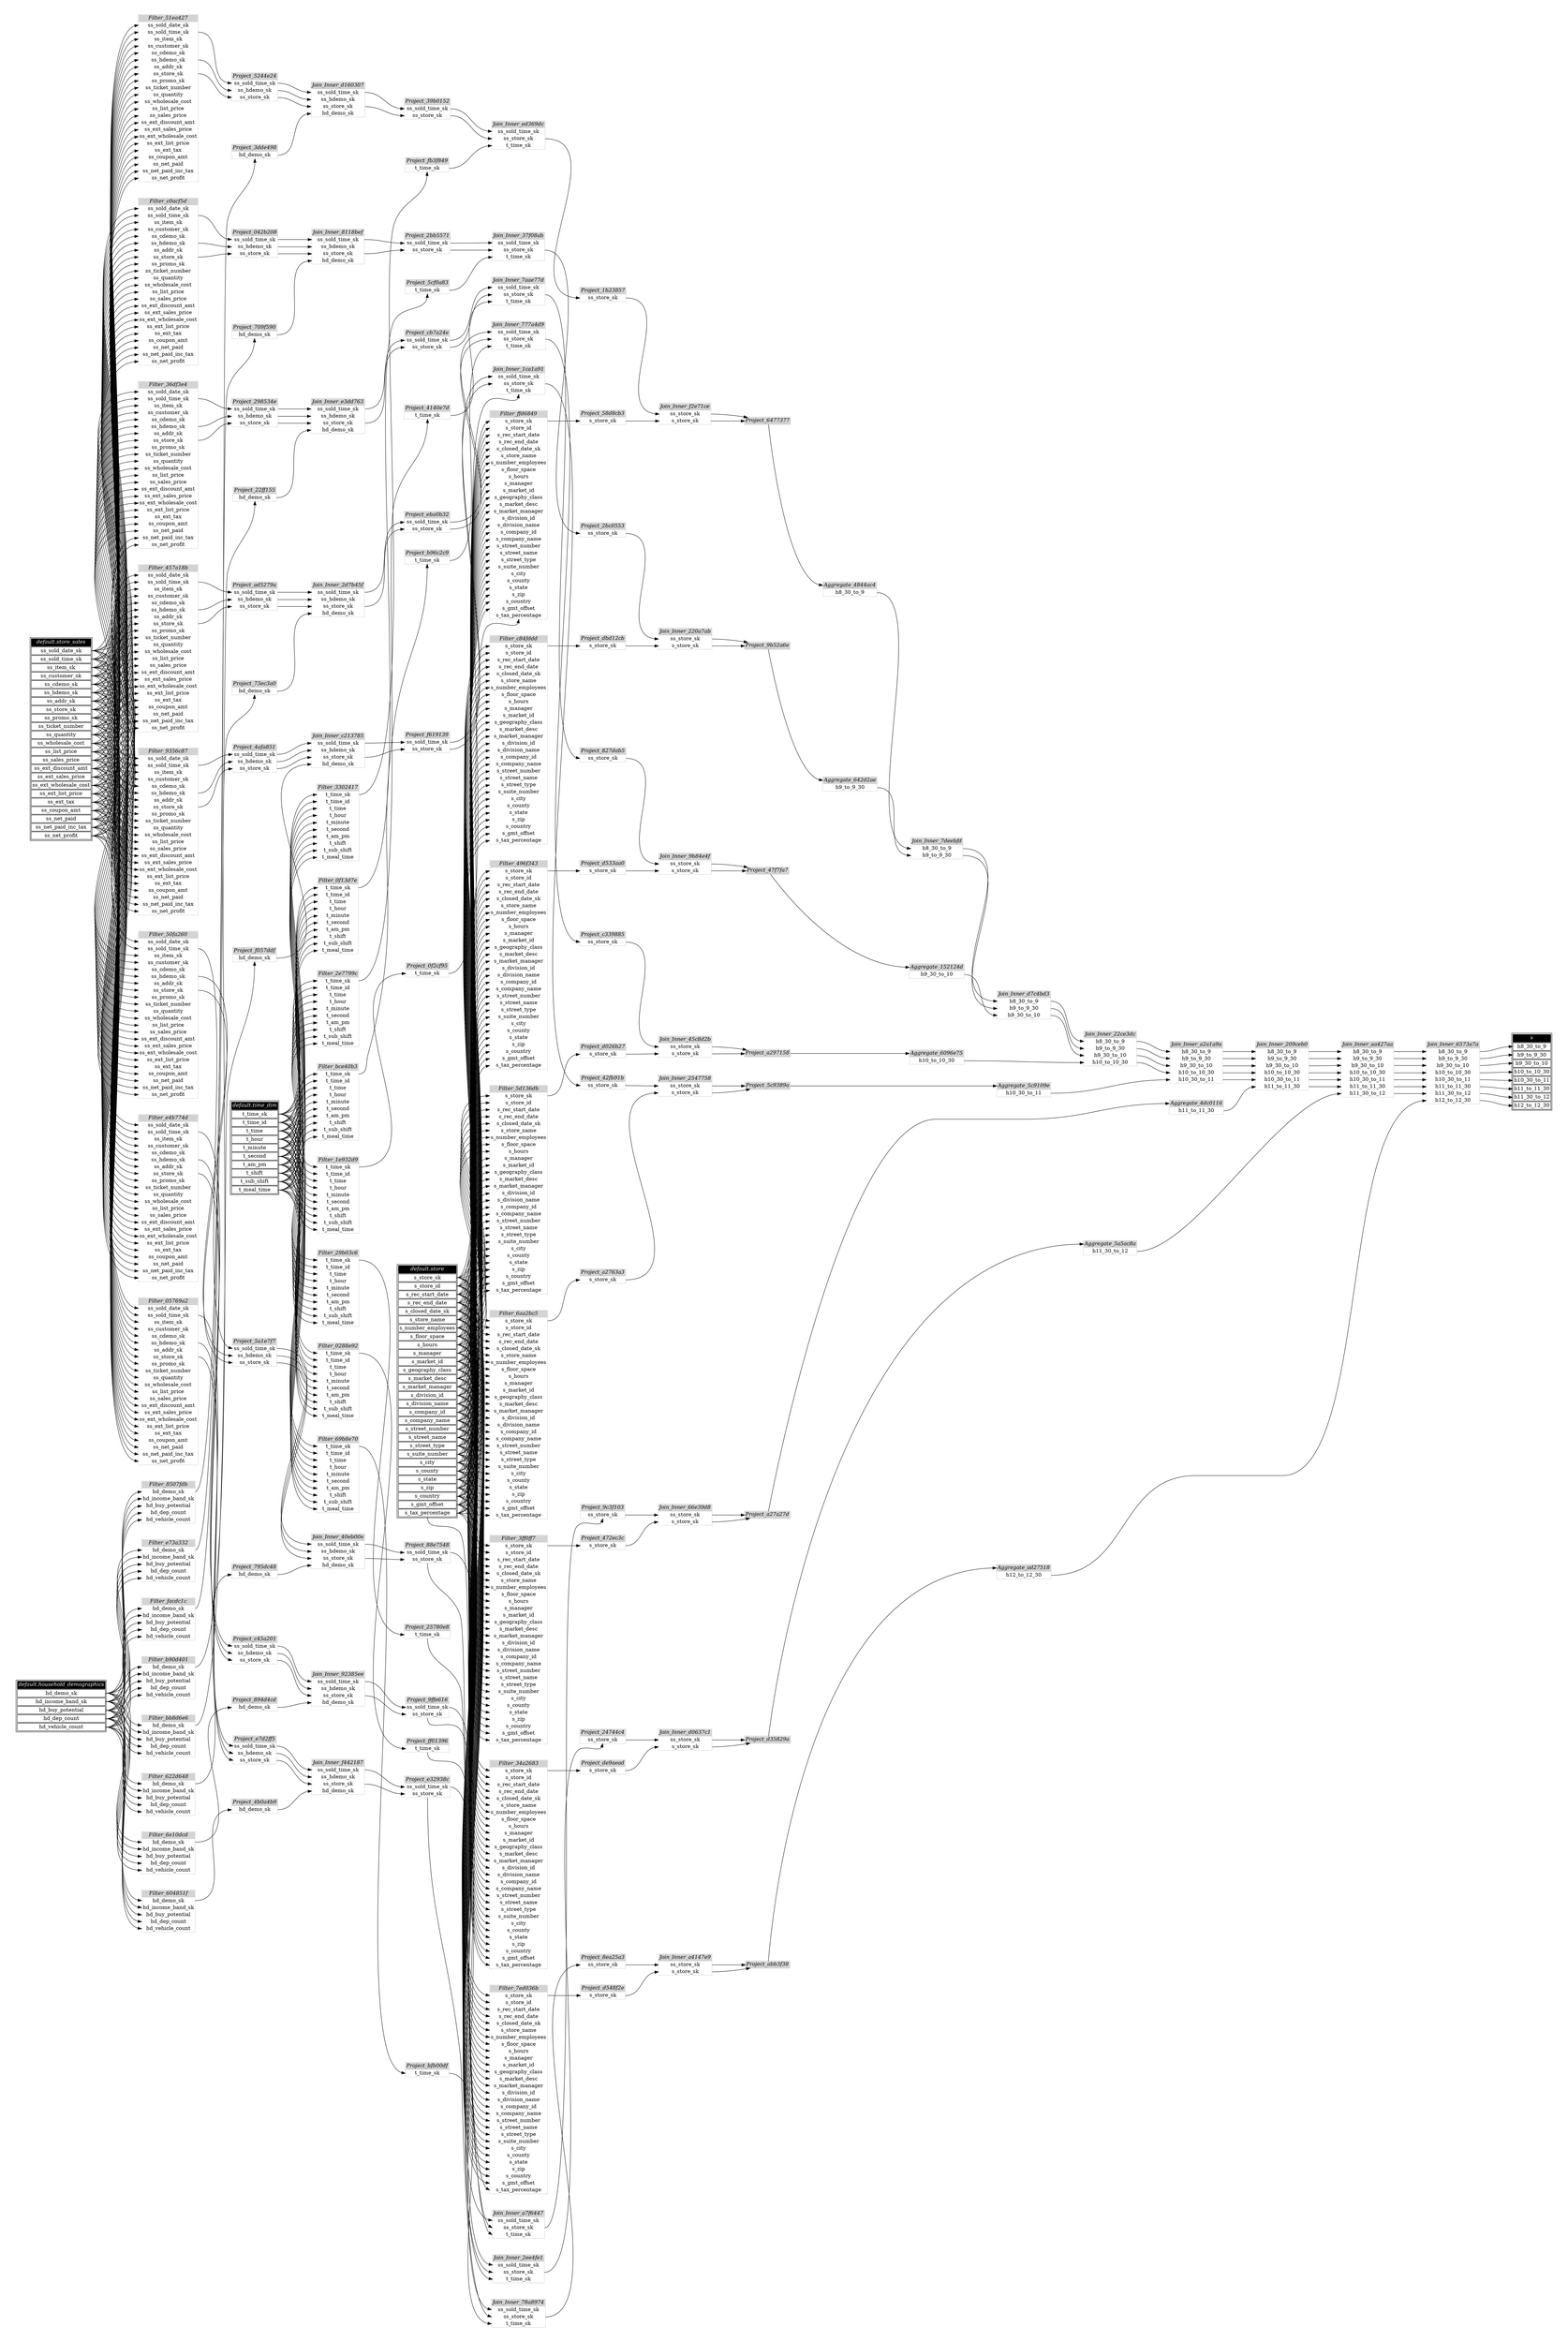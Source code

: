 // Automatically generated by TPCDSFlowTestSuite


digraph {
  graph [pad="0.5" nodesep="0.5" ranksep="1" fontname="Helvetica" rankdir=LR];
  node [shape=plaintext]

  
"Aggregate_152124d" [label=<
<table color="lightgray" border="1" cellborder="0" cellspacing="0">
  <tr><td bgcolor="lightgray" port="nodeName"><i>Aggregate_152124d</i></td></tr>
  <tr><td port="0">h9_30_to_10</td></tr>
</table>>];
     

"Aggregate_4844ac4" [label=<
<table color="lightgray" border="1" cellborder="0" cellspacing="0">
  <tr><td bgcolor="lightgray" port="nodeName"><i>Aggregate_4844ac4</i></td></tr>
  <tr><td port="0">h8_30_to_9</td></tr>
</table>>];
     

"Aggregate_4dc0116" [label=<
<table color="lightgray" border="1" cellborder="0" cellspacing="0">
  <tr><td bgcolor="lightgray" port="nodeName"><i>Aggregate_4dc0116</i></td></tr>
  <tr><td port="0">h11_to_11_30</td></tr>
</table>>];
     

"Aggregate_5a5ac8a" [label=<
<table color="lightgray" border="1" cellborder="0" cellspacing="0">
  <tr><td bgcolor="lightgray" port="nodeName"><i>Aggregate_5a5ac8a</i></td></tr>
  <tr><td port="0">h11_30_to_12</td></tr>
</table>>];
     

"Aggregate_5c9109e" [label=<
<table color="lightgray" border="1" cellborder="0" cellspacing="0">
  <tr><td bgcolor="lightgray" port="nodeName"><i>Aggregate_5c9109e</i></td></tr>
  <tr><td port="0">h10_30_to_11</td></tr>
</table>>];
     

"Aggregate_6096e75" [label=<
<table color="lightgray" border="1" cellborder="0" cellspacing="0">
  <tr><td bgcolor="lightgray" port="nodeName"><i>Aggregate_6096e75</i></td></tr>
  <tr><td port="0">h10_to_10_30</td></tr>
</table>>];
     

"Aggregate_642d2ae" [label=<
<table color="lightgray" border="1" cellborder="0" cellspacing="0">
  <tr><td bgcolor="lightgray" port="nodeName"><i>Aggregate_642d2ae</i></td></tr>
  <tr><td port="0">h9_to_9_30</td></tr>
</table>>];
     

"Aggregate_ad27518" [label=<
<table color="lightgray" border="1" cellborder="0" cellspacing="0">
  <tr><td bgcolor="lightgray" port="nodeName"><i>Aggregate_ad27518</i></td></tr>
  <tr><td port="0">h12_to_12_30</td></tr>
</table>>];
     

"Filter_0288e92" [label=<
<table color="lightgray" border="1" cellborder="0" cellspacing="0">
  <tr><td bgcolor="lightgray" port="nodeName"><i>Filter_0288e92</i></td></tr>
  <tr><td port="0">t_time_sk</td></tr>
<tr><td port="1">t_time_id</td></tr>
<tr><td port="2">t_time</td></tr>
<tr><td port="3">t_hour</td></tr>
<tr><td port="4">t_minute</td></tr>
<tr><td port="5">t_second</td></tr>
<tr><td port="6">t_am_pm</td></tr>
<tr><td port="7">t_shift</td></tr>
<tr><td port="8">t_sub_shift</td></tr>
<tr><td port="9">t_meal_time</td></tr>
</table>>];
     

"Filter_05769a2" [label=<
<table color="lightgray" border="1" cellborder="0" cellspacing="0">
  <tr><td bgcolor="lightgray" port="nodeName"><i>Filter_05769a2</i></td></tr>
  <tr><td port="0">ss_sold_date_sk</td></tr>
<tr><td port="1">ss_sold_time_sk</td></tr>
<tr><td port="2">ss_item_sk</td></tr>
<tr><td port="3">ss_customer_sk</td></tr>
<tr><td port="4">ss_cdemo_sk</td></tr>
<tr><td port="5">ss_hdemo_sk</td></tr>
<tr><td port="6">ss_addr_sk</td></tr>
<tr><td port="7">ss_store_sk</td></tr>
<tr><td port="8">ss_promo_sk</td></tr>
<tr><td port="9">ss_ticket_number</td></tr>
<tr><td port="10">ss_quantity</td></tr>
<tr><td port="11">ss_wholesale_cost</td></tr>
<tr><td port="12">ss_list_price</td></tr>
<tr><td port="13">ss_sales_price</td></tr>
<tr><td port="14">ss_ext_discount_amt</td></tr>
<tr><td port="15">ss_ext_sales_price</td></tr>
<tr><td port="16">ss_ext_wholesale_cost</td></tr>
<tr><td port="17">ss_ext_list_price</td></tr>
<tr><td port="18">ss_ext_tax</td></tr>
<tr><td port="19">ss_coupon_amt</td></tr>
<tr><td port="20">ss_net_paid</td></tr>
<tr><td port="21">ss_net_paid_inc_tax</td></tr>
<tr><td port="22">ss_net_profit</td></tr>
</table>>];
     

"Filter_0f13d7e" [label=<
<table color="lightgray" border="1" cellborder="0" cellspacing="0">
  <tr><td bgcolor="lightgray" port="nodeName"><i>Filter_0f13d7e</i></td></tr>
  <tr><td port="0">t_time_sk</td></tr>
<tr><td port="1">t_time_id</td></tr>
<tr><td port="2">t_time</td></tr>
<tr><td port="3">t_hour</td></tr>
<tr><td port="4">t_minute</td></tr>
<tr><td port="5">t_second</td></tr>
<tr><td port="6">t_am_pm</td></tr>
<tr><td port="7">t_shift</td></tr>
<tr><td port="8">t_sub_shift</td></tr>
<tr><td port="9">t_meal_time</td></tr>
</table>>];
     

"Filter_1e932d9" [label=<
<table color="lightgray" border="1" cellborder="0" cellspacing="0">
  <tr><td bgcolor="lightgray" port="nodeName"><i>Filter_1e932d9</i></td></tr>
  <tr><td port="0">t_time_sk</td></tr>
<tr><td port="1">t_time_id</td></tr>
<tr><td port="2">t_time</td></tr>
<tr><td port="3">t_hour</td></tr>
<tr><td port="4">t_minute</td></tr>
<tr><td port="5">t_second</td></tr>
<tr><td port="6">t_am_pm</td></tr>
<tr><td port="7">t_shift</td></tr>
<tr><td port="8">t_sub_shift</td></tr>
<tr><td port="9">t_meal_time</td></tr>
</table>>];
     

"Filter_29b03c6" [label=<
<table color="lightgray" border="1" cellborder="0" cellspacing="0">
  <tr><td bgcolor="lightgray" port="nodeName"><i>Filter_29b03c6</i></td></tr>
  <tr><td port="0">t_time_sk</td></tr>
<tr><td port="1">t_time_id</td></tr>
<tr><td port="2">t_time</td></tr>
<tr><td port="3">t_hour</td></tr>
<tr><td port="4">t_minute</td></tr>
<tr><td port="5">t_second</td></tr>
<tr><td port="6">t_am_pm</td></tr>
<tr><td port="7">t_shift</td></tr>
<tr><td port="8">t_sub_shift</td></tr>
<tr><td port="9">t_meal_time</td></tr>
</table>>];
     

"Filter_2e7799c" [label=<
<table color="lightgray" border="1" cellborder="0" cellspacing="0">
  <tr><td bgcolor="lightgray" port="nodeName"><i>Filter_2e7799c</i></td></tr>
  <tr><td port="0">t_time_sk</td></tr>
<tr><td port="1">t_time_id</td></tr>
<tr><td port="2">t_time</td></tr>
<tr><td port="3">t_hour</td></tr>
<tr><td port="4">t_minute</td></tr>
<tr><td port="5">t_second</td></tr>
<tr><td port="6">t_am_pm</td></tr>
<tr><td port="7">t_shift</td></tr>
<tr><td port="8">t_sub_shift</td></tr>
<tr><td port="9">t_meal_time</td></tr>
</table>>];
     

"Filter_3302417" [label=<
<table color="lightgray" border="1" cellborder="0" cellspacing="0">
  <tr><td bgcolor="lightgray" port="nodeName"><i>Filter_3302417</i></td></tr>
  <tr><td port="0">t_time_sk</td></tr>
<tr><td port="1">t_time_id</td></tr>
<tr><td port="2">t_time</td></tr>
<tr><td port="3">t_hour</td></tr>
<tr><td port="4">t_minute</td></tr>
<tr><td port="5">t_second</td></tr>
<tr><td port="6">t_am_pm</td></tr>
<tr><td port="7">t_shift</td></tr>
<tr><td port="8">t_sub_shift</td></tr>
<tr><td port="9">t_meal_time</td></tr>
</table>>];
     

"Filter_34a2683" [label=<
<table color="lightgray" border="1" cellborder="0" cellspacing="0">
  <tr><td bgcolor="lightgray" port="nodeName"><i>Filter_34a2683</i></td></tr>
  <tr><td port="0">s_store_sk</td></tr>
<tr><td port="1">s_store_id</td></tr>
<tr><td port="2">s_rec_start_date</td></tr>
<tr><td port="3">s_rec_end_date</td></tr>
<tr><td port="4">s_closed_date_sk</td></tr>
<tr><td port="5">s_store_name</td></tr>
<tr><td port="6">s_number_employees</td></tr>
<tr><td port="7">s_floor_space</td></tr>
<tr><td port="8">s_hours</td></tr>
<tr><td port="9">s_manager</td></tr>
<tr><td port="10">s_market_id</td></tr>
<tr><td port="11">s_geography_class</td></tr>
<tr><td port="12">s_market_desc</td></tr>
<tr><td port="13">s_market_manager</td></tr>
<tr><td port="14">s_division_id</td></tr>
<tr><td port="15">s_division_name</td></tr>
<tr><td port="16">s_company_id</td></tr>
<tr><td port="17">s_company_name</td></tr>
<tr><td port="18">s_street_number</td></tr>
<tr><td port="19">s_street_name</td></tr>
<tr><td port="20">s_street_type</td></tr>
<tr><td port="21">s_suite_number</td></tr>
<tr><td port="22">s_city</td></tr>
<tr><td port="23">s_county</td></tr>
<tr><td port="24">s_state</td></tr>
<tr><td port="25">s_zip</td></tr>
<tr><td port="26">s_country</td></tr>
<tr><td port="27">s_gmt_offset</td></tr>
<tr><td port="28">s_tax_percentage</td></tr>
</table>>];
     

"Filter_36df3e4" [label=<
<table color="lightgray" border="1" cellborder="0" cellspacing="0">
  <tr><td bgcolor="lightgray" port="nodeName"><i>Filter_36df3e4</i></td></tr>
  <tr><td port="0">ss_sold_date_sk</td></tr>
<tr><td port="1">ss_sold_time_sk</td></tr>
<tr><td port="2">ss_item_sk</td></tr>
<tr><td port="3">ss_customer_sk</td></tr>
<tr><td port="4">ss_cdemo_sk</td></tr>
<tr><td port="5">ss_hdemo_sk</td></tr>
<tr><td port="6">ss_addr_sk</td></tr>
<tr><td port="7">ss_store_sk</td></tr>
<tr><td port="8">ss_promo_sk</td></tr>
<tr><td port="9">ss_ticket_number</td></tr>
<tr><td port="10">ss_quantity</td></tr>
<tr><td port="11">ss_wholesale_cost</td></tr>
<tr><td port="12">ss_list_price</td></tr>
<tr><td port="13">ss_sales_price</td></tr>
<tr><td port="14">ss_ext_discount_amt</td></tr>
<tr><td port="15">ss_ext_sales_price</td></tr>
<tr><td port="16">ss_ext_wholesale_cost</td></tr>
<tr><td port="17">ss_ext_list_price</td></tr>
<tr><td port="18">ss_ext_tax</td></tr>
<tr><td port="19">ss_coupon_amt</td></tr>
<tr><td port="20">ss_net_paid</td></tr>
<tr><td port="21">ss_net_paid_inc_tax</td></tr>
<tr><td port="22">ss_net_profit</td></tr>
</table>>];
     

"Filter_3ff0ff7" [label=<
<table color="lightgray" border="1" cellborder="0" cellspacing="0">
  <tr><td bgcolor="lightgray" port="nodeName"><i>Filter_3ff0ff7</i></td></tr>
  <tr><td port="0">s_store_sk</td></tr>
<tr><td port="1">s_store_id</td></tr>
<tr><td port="2">s_rec_start_date</td></tr>
<tr><td port="3">s_rec_end_date</td></tr>
<tr><td port="4">s_closed_date_sk</td></tr>
<tr><td port="5">s_store_name</td></tr>
<tr><td port="6">s_number_employees</td></tr>
<tr><td port="7">s_floor_space</td></tr>
<tr><td port="8">s_hours</td></tr>
<tr><td port="9">s_manager</td></tr>
<tr><td port="10">s_market_id</td></tr>
<tr><td port="11">s_geography_class</td></tr>
<tr><td port="12">s_market_desc</td></tr>
<tr><td port="13">s_market_manager</td></tr>
<tr><td port="14">s_division_id</td></tr>
<tr><td port="15">s_division_name</td></tr>
<tr><td port="16">s_company_id</td></tr>
<tr><td port="17">s_company_name</td></tr>
<tr><td port="18">s_street_number</td></tr>
<tr><td port="19">s_street_name</td></tr>
<tr><td port="20">s_street_type</td></tr>
<tr><td port="21">s_suite_number</td></tr>
<tr><td port="22">s_city</td></tr>
<tr><td port="23">s_county</td></tr>
<tr><td port="24">s_state</td></tr>
<tr><td port="25">s_zip</td></tr>
<tr><td port="26">s_country</td></tr>
<tr><td port="27">s_gmt_offset</td></tr>
<tr><td port="28">s_tax_percentage</td></tr>
</table>>];
     

"Filter_457a18b" [label=<
<table color="lightgray" border="1" cellborder="0" cellspacing="0">
  <tr><td bgcolor="lightgray" port="nodeName"><i>Filter_457a18b</i></td></tr>
  <tr><td port="0">ss_sold_date_sk</td></tr>
<tr><td port="1">ss_sold_time_sk</td></tr>
<tr><td port="2">ss_item_sk</td></tr>
<tr><td port="3">ss_customer_sk</td></tr>
<tr><td port="4">ss_cdemo_sk</td></tr>
<tr><td port="5">ss_hdemo_sk</td></tr>
<tr><td port="6">ss_addr_sk</td></tr>
<tr><td port="7">ss_store_sk</td></tr>
<tr><td port="8">ss_promo_sk</td></tr>
<tr><td port="9">ss_ticket_number</td></tr>
<tr><td port="10">ss_quantity</td></tr>
<tr><td port="11">ss_wholesale_cost</td></tr>
<tr><td port="12">ss_list_price</td></tr>
<tr><td port="13">ss_sales_price</td></tr>
<tr><td port="14">ss_ext_discount_amt</td></tr>
<tr><td port="15">ss_ext_sales_price</td></tr>
<tr><td port="16">ss_ext_wholesale_cost</td></tr>
<tr><td port="17">ss_ext_list_price</td></tr>
<tr><td port="18">ss_ext_tax</td></tr>
<tr><td port="19">ss_coupon_amt</td></tr>
<tr><td port="20">ss_net_paid</td></tr>
<tr><td port="21">ss_net_paid_inc_tax</td></tr>
<tr><td port="22">ss_net_profit</td></tr>
</table>>];
     

"Filter_496f343" [label=<
<table color="lightgray" border="1" cellborder="0" cellspacing="0">
  <tr><td bgcolor="lightgray" port="nodeName"><i>Filter_496f343</i></td></tr>
  <tr><td port="0">s_store_sk</td></tr>
<tr><td port="1">s_store_id</td></tr>
<tr><td port="2">s_rec_start_date</td></tr>
<tr><td port="3">s_rec_end_date</td></tr>
<tr><td port="4">s_closed_date_sk</td></tr>
<tr><td port="5">s_store_name</td></tr>
<tr><td port="6">s_number_employees</td></tr>
<tr><td port="7">s_floor_space</td></tr>
<tr><td port="8">s_hours</td></tr>
<tr><td port="9">s_manager</td></tr>
<tr><td port="10">s_market_id</td></tr>
<tr><td port="11">s_geography_class</td></tr>
<tr><td port="12">s_market_desc</td></tr>
<tr><td port="13">s_market_manager</td></tr>
<tr><td port="14">s_division_id</td></tr>
<tr><td port="15">s_division_name</td></tr>
<tr><td port="16">s_company_id</td></tr>
<tr><td port="17">s_company_name</td></tr>
<tr><td port="18">s_street_number</td></tr>
<tr><td port="19">s_street_name</td></tr>
<tr><td port="20">s_street_type</td></tr>
<tr><td port="21">s_suite_number</td></tr>
<tr><td port="22">s_city</td></tr>
<tr><td port="23">s_county</td></tr>
<tr><td port="24">s_state</td></tr>
<tr><td port="25">s_zip</td></tr>
<tr><td port="26">s_country</td></tr>
<tr><td port="27">s_gmt_offset</td></tr>
<tr><td port="28">s_tax_percentage</td></tr>
</table>>];
     

"Filter_50fa260" [label=<
<table color="lightgray" border="1" cellborder="0" cellspacing="0">
  <tr><td bgcolor="lightgray" port="nodeName"><i>Filter_50fa260</i></td></tr>
  <tr><td port="0">ss_sold_date_sk</td></tr>
<tr><td port="1">ss_sold_time_sk</td></tr>
<tr><td port="2">ss_item_sk</td></tr>
<tr><td port="3">ss_customer_sk</td></tr>
<tr><td port="4">ss_cdemo_sk</td></tr>
<tr><td port="5">ss_hdemo_sk</td></tr>
<tr><td port="6">ss_addr_sk</td></tr>
<tr><td port="7">ss_store_sk</td></tr>
<tr><td port="8">ss_promo_sk</td></tr>
<tr><td port="9">ss_ticket_number</td></tr>
<tr><td port="10">ss_quantity</td></tr>
<tr><td port="11">ss_wholesale_cost</td></tr>
<tr><td port="12">ss_list_price</td></tr>
<tr><td port="13">ss_sales_price</td></tr>
<tr><td port="14">ss_ext_discount_amt</td></tr>
<tr><td port="15">ss_ext_sales_price</td></tr>
<tr><td port="16">ss_ext_wholesale_cost</td></tr>
<tr><td port="17">ss_ext_list_price</td></tr>
<tr><td port="18">ss_ext_tax</td></tr>
<tr><td port="19">ss_coupon_amt</td></tr>
<tr><td port="20">ss_net_paid</td></tr>
<tr><td port="21">ss_net_paid_inc_tax</td></tr>
<tr><td port="22">ss_net_profit</td></tr>
</table>>];
     

"Filter_51ea427" [label=<
<table color="lightgray" border="1" cellborder="0" cellspacing="0">
  <tr><td bgcolor="lightgray" port="nodeName"><i>Filter_51ea427</i></td></tr>
  <tr><td port="0">ss_sold_date_sk</td></tr>
<tr><td port="1">ss_sold_time_sk</td></tr>
<tr><td port="2">ss_item_sk</td></tr>
<tr><td port="3">ss_customer_sk</td></tr>
<tr><td port="4">ss_cdemo_sk</td></tr>
<tr><td port="5">ss_hdemo_sk</td></tr>
<tr><td port="6">ss_addr_sk</td></tr>
<tr><td port="7">ss_store_sk</td></tr>
<tr><td port="8">ss_promo_sk</td></tr>
<tr><td port="9">ss_ticket_number</td></tr>
<tr><td port="10">ss_quantity</td></tr>
<tr><td port="11">ss_wholesale_cost</td></tr>
<tr><td port="12">ss_list_price</td></tr>
<tr><td port="13">ss_sales_price</td></tr>
<tr><td port="14">ss_ext_discount_amt</td></tr>
<tr><td port="15">ss_ext_sales_price</td></tr>
<tr><td port="16">ss_ext_wholesale_cost</td></tr>
<tr><td port="17">ss_ext_list_price</td></tr>
<tr><td port="18">ss_ext_tax</td></tr>
<tr><td port="19">ss_coupon_amt</td></tr>
<tr><td port="20">ss_net_paid</td></tr>
<tr><td port="21">ss_net_paid_inc_tax</td></tr>
<tr><td port="22">ss_net_profit</td></tr>
</table>>];
     

"Filter_5d136db" [label=<
<table color="lightgray" border="1" cellborder="0" cellspacing="0">
  <tr><td bgcolor="lightgray" port="nodeName"><i>Filter_5d136db</i></td></tr>
  <tr><td port="0">s_store_sk</td></tr>
<tr><td port="1">s_store_id</td></tr>
<tr><td port="2">s_rec_start_date</td></tr>
<tr><td port="3">s_rec_end_date</td></tr>
<tr><td port="4">s_closed_date_sk</td></tr>
<tr><td port="5">s_store_name</td></tr>
<tr><td port="6">s_number_employees</td></tr>
<tr><td port="7">s_floor_space</td></tr>
<tr><td port="8">s_hours</td></tr>
<tr><td port="9">s_manager</td></tr>
<tr><td port="10">s_market_id</td></tr>
<tr><td port="11">s_geography_class</td></tr>
<tr><td port="12">s_market_desc</td></tr>
<tr><td port="13">s_market_manager</td></tr>
<tr><td port="14">s_division_id</td></tr>
<tr><td port="15">s_division_name</td></tr>
<tr><td port="16">s_company_id</td></tr>
<tr><td port="17">s_company_name</td></tr>
<tr><td port="18">s_street_number</td></tr>
<tr><td port="19">s_street_name</td></tr>
<tr><td port="20">s_street_type</td></tr>
<tr><td port="21">s_suite_number</td></tr>
<tr><td port="22">s_city</td></tr>
<tr><td port="23">s_county</td></tr>
<tr><td port="24">s_state</td></tr>
<tr><td port="25">s_zip</td></tr>
<tr><td port="26">s_country</td></tr>
<tr><td port="27">s_gmt_offset</td></tr>
<tr><td port="28">s_tax_percentage</td></tr>
</table>>];
     

"Filter_604851f" [label=<
<table color="lightgray" border="1" cellborder="0" cellspacing="0">
  <tr><td bgcolor="lightgray" port="nodeName"><i>Filter_604851f</i></td></tr>
  <tr><td port="0">hd_demo_sk</td></tr>
<tr><td port="1">hd_income_band_sk</td></tr>
<tr><td port="2">hd_buy_potential</td></tr>
<tr><td port="3">hd_dep_count</td></tr>
<tr><td port="4">hd_vehicle_count</td></tr>
</table>>];
     

"Filter_622d648" [label=<
<table color="lightgray" border="1" cellborder="0" cellspacing="0">
  <tr><td bgcolor="lightgray" port="nodeName"><i>Filter_622d648</i></td></tr>
  <tr><td port="0">hd_demo_sk</td></tr>
<tr><td port="1">hd_income_band_sk</td></tr>
<tr><td port="2">hd_buy_potential</td></tr>
<tr><td port="3">hd_dep_count</td></tr>
<tr><td port="4">hd_vehicle_count</td></tr>
</table>>];
     

"Filter_69b8e70" [label=<
<table color="lightgray" border="1" cellborder="0" cellspacing="0">
  <tr><td bgcolor="lightgray" port="nodeName"><i>Filter_69b8e70</i></td></tr>
  <tr><td port="0">t_time_sk</td></tr>
<tr><td port="1">t_time_id</td></tr>
<tr><td port="2">t_time</td></tr>
<tr><td port="3">t_hour</td></tr>
<tr><td port="4">t_minute</td></tr>
<tr><td port="5">t_second</td></tr>
<tr><td port="6">t_am_pm</td></tr>
<tr><td port="7">t_shift</td></tr>
<tr><td port="8">t_sub_shift</td></tr>
<tr><td port="9">t_meal_time</td></tr>
</table>>];
     

"Filter_6aa2bc5" [label=<
<table color="lightgray" border="1" cellborder="0" cellspacing="0">
  <tr><td bgcolor="lightgray" port="nodeName"><i>Filter_6aa2bc5</i></td></tr>
  <tr><td port="0">s_store_sk</td></tr>
<tr><td port="1">s_store_id</td></tr>
<tr><td port="2">s_rec_start_date</td></tr>
<tr><td port="3">s_rec_end_date</td></tr>
<tr><td port="4">s_closed_date_sk</td></tr>
<tr><td port="5">s_store_name</td></tr>
<tr><td port="6">s_number_employees</td></tr>
<tr><td port="7">s_floor_space</td></tr>
<tr><td port="8">s_hours</td></tr>
<tr><td port="9">s_manager</td></tr>
<tr><td port="10">s_market_id</td></tr>
<tr><td port="11">s_geography_class</td></tr>
<tr><td port="12">s_market_desc</td></tr>
<tr><td port="13">s_market_manager</td></tr>
<tr><td port="14">s_division_id</td></tr>
<tr><td port="15">s_division_name</td></tr>
<tr><td port="16">s_company_id</td></tr>
<tr><td port="17">s_company_name</td></tr>
<tr><td port="18">s_street_number</td></tr>
<tr><td port="19">s_street_name</td></tr>
<tr><td port="20">s_street_type</td></tr>
<tr><td port="21">s_suite_number</td></tr>
<tr><td port="22">s_city</td></tr>
<tr><td port="23">s_county</td></tr>
<tr><td port="24">s_state</td></tr>
<tr><td port="25">s_zip</td></tr>
<tr><td port="26">s_country</td></tr>
<tr><td port="27">s_gmt_offset</td></tr>
<tr><td port="28">s_tax_percentage</td></tr>
</table>>];
     

"Filter_6e10dcd" [label=<
<table color="lightgray" border="1" cellborder="0" cellspacing="0">
  <tr><td bgcolor="lightgray" port="nodeName"><i>Filter_6e10dcd</i></td></tr>
  <tr><td port="0">hd_demo_sk</td></tr>
<tr><td port="1">hd_income_band_sk</td></tr>
<tr><td port="2">hd_buy_potential</td></tr>
<tr><td port="3">hd_dep_count</td></tr>
<tr><td port="4">hd_vehicle_count</td></tr>
</table>>];
     

"Filter_7ed036b" [label=<
<table color="lightgray" border="1" cellborder="0" cellspacing="0">
  <tr><td bgcolor="lightgray" port="nodeName"><i>Filter_7ed036b</i></td></tr>
  <tr><td port="0">s_store_sk</td></tr>
<tr><td port="1">s_store_id</td></tr>
<tr><td port="2">s_rec_start_date</td></tr>
<tr><td port="3">s_rec_end_date</td></tr>
<tr><td port="4">s_closed_date_sk</td></tr>
<tr><td port="5">s_store_name</td></tr>
<tr><td port="6">s_number_employees</td></tr>
<tr><td port="7">s_floor_space</td></tr>
<tr><td port="8">s_hours</td></tr>
<tr><td port="9">s_manager</td></tr>
<tr><td port="10">s_market_id</td></tr>
<tr><td port="11">s_geography_class</td></tr>
<tr><td port="12">s_market_desc</td></tr>
<tr><td port="13">s_market_manager</td></tr>
<tr><td port="14">s_division_id</td></tr>
<tr><td port="15">s_division_name</td></tr>
<tr><td port="16">s_company_id</td></tr>
<tr><td port="17">s_company_name</td></tr>
<tr><td port="18">s_street_number</td></tr>
<tr><td port="19">s_street_name</td></tr>
<tr><td port="20">s_street_type</td></tr>
<tr><td port="21">s_suite_number</td></tr>
<tr><td port="22">s_city</td></tr>
<tr><td port="23">s_county</td></tr>
<tr><td port="24">s_state</td></tr>
<tr><td port="25">s_zip</td></tr>
<tr><td port="26">s_country</td></tr>
<tr><td port="27">s_gmt_offset</td></tr>
<tr><td port="28">s_tax_percentage</td></tr>
</table>>];
     

"Filter_8507fdb" [label=<
<table color="lightgray" border="1" cellborder="0" cellspacing="0">
  <tr><td bgcolor="lightgray" port="nodeName"><i>Filter_8507fdb</i></td></tr>
  <tr><td port="0">hd_demo_sk</td></tr>
<tr><td port="1">hd_income_band_sk</td></tr>
<tr><td port="2">hd_buy_potential</td></tr>
<tr><td port="3">hd_dep_count</td></tr>
<tr><td port="4">hd_vehicle_count</td></tr>
</table>>];
     

"Filter_9356c87" [label=<
<table color="lightgray" border="1" cellborder="0" cellspacing="0">
  <tr><td bgcolor="lightgray" port="nodeName"><i>Filter_9356c87</i></td></tr>
  <tr><td port="0">ss_sold_date_sk</td></tr>
<tr><td port="1">ss_sold_time_sk</td></tr>
<tr><td port="2">ss_item_sk</td></tr>
<tr><td port="3">ss_customer_sk</td></tr>
<tr><td port="4">ss_cdemo_sk</td></tr>
<tr><td port="5">ss_hdemo_sk</td></tr>
<tr><td port="6">ss_addr_sk</td></tr>
<tr><td port="7">ss_store_sk</td></tr>
<tr><td port="8">ss_promo_sk</td></tr>
<tr><td port="9">ss_ticket_number</td></tr>
<tr><td port="10">ss_quantity</td></tr>
<tr><td port="11">ss_wholesale_cost</td></tr>
<tr><td port="12">ss_list_price</td></tr>
<tr><td port="13">ss_sales_price</td></tr>
<tr><td port="14">ss_ext_discount_amt</td></tr>
<tr><td port="15">ss_ext_sales_price</td></tr>
<tr><td port="16">ss_ext_wholesale_cost</td></tr>
<tr><td port="17">ss_ext_list_price</td></tr>
<tr><td port="18">ss_ext_tax</td></tr>
<tr><td port="19">ss_coupon_amt</td></tr>
<tr><td port="20">ss_net_paid</td></tr>
<tr><td port="21">ss_net_paid_inc_tax</td></tr>
<tr><td port="22">ss_net_profit</td></tr>
</table>>];
     

"Filter_b90d401" [label=<
<table color="lightgray" border="1" cellborder="0" cellspacing="0">
  <tr><td bgcolor="lightgray" port="nodeName"><i>Filter_b90d401</i></td></tr>
  <tr><td port="0">hd_demo_sk</td></tr>
<tr><td port="1">hd_income_band_sk</td></tr>
<tr><td port="2">hd_buy_potential</td></tr>
<tr><td port="3">hd_dep_count</td></tr>
<tr><td port="4">hd_vehicle_count</td></tr>
</table>>];
     

"Filter_bb8d6e6" [label=<
<table color="lightgray" border="1" cellborder="0" cellspacing="0">
  <tr><td bgcolor="lightgray" port="nodeName"><i>Filter_bb8d6e6</i></td></tr>
  <tr><td port="0">hd_demo_sk</td></tr>
<tr><td port="1">hd_income_band_sk</td></tr>
<tr><td port="2">hd_buy_potential</td></tr>
<tr><td port="3">hd_dep_count</td></tr>
<tr><td port="4">hd_vehicle_count</td></tr>
</table>>];
     

"Filter_bce40b3" [label=<
<table color="lightgray" border="1" cellborder="0" cellspacing="0">
  <tr><td bgcolor="lightgray" port="nodeName"><i>Filter_bce40b3</i></td></tr>
  <tr><td port="0">t_time_sk</td></tr>
<tr><td port="1">t_time_id</td></tr>
<tr><td port="2">t_time</td></tr>
<tr><td port="3">t_hour</td></tr>
<tr><td port="4">t_minute</td></tr>
<tr><td port="5">t_second</td></tr>
<tr><td port="6">t_am_pm</td></tr>
<tr><td port="7">t_shift</td></tr>
<tr><td port="8">t_sub_shift</td></tr>
<tr><td port="9">t_meal_time</td></tr>
</table>>];
     

"Filter_c0acf5d" [label=<
<table color="lightgray" border="1" cellborder="0" cellspacing="0">
  <tr><td bgcolor="lightgray" port="nodeName"><i>Filter_c0acf5d</i></td></tr>
  <tr><td port="0">ss_sold_date_sk</td></tr>
<tr><td port="1">ss_sold_time_sk</td></tr>
<tr><td port="2">ss_item_sk</td></tr>
<tr><td port="3">ss_customer_sk</td></tr>
<tr><td port="4">ss_cdemo_sk</td></tr>
<tr><td port="5">ss_hdemo_sk</td></tr>
<tr><td port="6">ss_addr_sk</td></tr>
<tr><td port="7">ss_store_sk</td></tr>
<tr><td port="8">ss_promo_sk</td></tr>
<tr><td port="9">ss_ticket_number</td></tr>
<tr><td port="10">ss_quantity</td></tr>
<tr><td port="11">ss_wholesale_cost</td></tr>
<tr><td port="12">ss_list_price</td></tr>
<tr><td port="13">ss_sales_price</td></tr>
<tr><td port="14">ss_ext_discount_amt</td></tr>
<tr><td port="15">ss_ext_sales_price</td></tr>
<tr><td port="16">ss_ext_wholesale_cost</td></tr>
<tr><td port="17">ss_ext_list_price</td></tr>
<tr><td port="18">ss_ext_tax</td></tr>
<tr><td port="19">ss_coupon_amt</td></tr>
<tr><td port="20">ss_net_paid</td></tr>
<tr><td port="21">ss_net_paid_inc_tax</td></tr>
<tr><td port="22">ss_net_profit</td></tr>
</table>>];
     

"Filter_c84fddd" [label=<
<table color="lightgray" border="1" cellborder="0" cellspacing="0">
  <tr><td bgcolor="lightgray" port="nodeName"><i>Filter_c84fddd</i></td></tr>
  <tr><td port="0">s_store_sk</td></tr>
<tr><td port="1">s_store_id</td></tr>
<tr><td port="2">s_rec_start_date</td></tr>
<tr><td port="3">s_rec_end_date</td></tr>
<tr><td port="4">s_closed_date_sk</td></tr>
<tr><td port="5">s_store_name</td></tr>
<tr><td port="6">s_number_employees</td></tr>
<tr><td port="7">s_floor_space</td></tr>
<tr><td port="8">s_hours</td></tr>
<tr><td port="9">s_manager</td></tr>
<tr><td port="10">s_market_id</td></tr>
<tr><td port="11">s_geography_class</td></tr>
<tr><td port="12">s_market_desc</td></tr>
<tr><td port="13">s_market_manager</td></tr>
<tr><td port="14">s_division_id</td></tr>
<tr><td port="15">s_division_name</td></tr>
<tr><td port="16">s_company_id</td></tr>
<tr><td port="17">s_company_name</td></tr>
<tr><td port="18">s_street_number</td></tr>
<tr><td port="19">s_street_name</td></tr>
<tr><td port="20">s_street_type</td></tr>
<tr><td port="21">s_suite_number</td></tr>
<tr><td port="22">s_city</td></tr>
<tr><td port="23">s_county</td></tr>
<tr><td port="24">s_state</td></tr>
<tr><td port="25">s_zip</td></tr>
<tr><td port="26">s_country</td></tr>
<tr><td port="27">s_gmt_offset</td></tr>
<tr><td port="28">s_tax_percentage</td></tr>
</table>>];
     

"Filter_e4b774d" [label=<
<table color="lightgray" border="1" cellborder="0" cellspacing="0">
  <tr><td bgcolor="lightgray" port="nodeName"><i>Filter_e4b774d</i></td></tr>
  <tr><td port="0">ss_sold_date_sk</td></tr>
<tr><td port="1">ss_sold_time_sk</td></tr>
<tr><td port="2">ss_item_sk</td></tr>
<tr><td port="3">ss_customer_sk</td></tr>
<tr><td port="4">ss_cdemo_sk</td></tr>
<tr><td port="5">ss_hdemo_sk</td></tr>
<tr><td port="6">ss_addr_sk</td></tr>
<tr><td port="7">ss_store_sk</td></tr>
<tr><td port="8">ss_promo_sk</td></tr>
<tr><td port="9">ss_ticket_number</td></tr>
<tr><td port="10">ss_quantity</td></tr>
<tr><td port="11">ss_wholesale_cost</td></tr>
<tr><td port="12">ss_list_price</td></tr>
<tr><td port="13">ss_sales_price</td></tr>
<tr><td port="14">ss_ext_discount_amt</td></tr>
<tr><td port="15">ss_ext_sales_price</td></tr>
<tr><td port="16">ss_ext_wholesale_cost</td></tr>
<tr><td port="17">ss_ext_list_price</td></tr>
<tr><td port="18">ss_ext_tax</td></tr>
<tr><td port="19">ss_coupon_amt</td></tr>
<tr><td port="20">ss_net_paid</td></tr>
<tr><td port="21">ss_net_paid_inc_tax</td></tr>
<tr><td port="22">ss_net_profit</td></tr>
</table>>];
     

"Filter_e73a332" [label=<
<table color="lightgray" border="1" cellborder="0" cellspacing="0">
  <tr><td bgcolor="lightgray" port="nodeName"><i>Filter_e73a332</i></td></tr>
  <tr><td port="0">hd_demo_sk</td></tr>
<tr><td port="1">hd_income_band_sk</td></tr>
<tr><td port="2">hd_buy_potential</td></tr>
<tr><td port="3">hd_dep_count</td></tr>
<tr><td port="4">hd_vehicle_count</td></tr>
</table>>];
     

"Filter_facdc1c" [label=<
<table color="lightgray" border="1" cellborder="0" cellspacing="0">
  <tr><td bgcolor="lightgray" port="nodeName"><i>Filter_facdc1c</i></td></tr>
  <tr><td port="0">hd_demo_sk</td></tr>
<tr><td port="1">hd_income_band_sk</td></tr>
<tr><td port="2">hd_buy_potential</td></tr>
<tr><td port="3">hd_dep_count</td></tr>
<tr><td port="4">hd_vehicle_count</td></tr>
</table>>];
     

"Filter_ffd6849" [label=<
<table color="lightgray" border="1" cellborder="0" cellspacing="0">
  <tr><td bgcolor="lightgray" port="nodeName"><i>Filter_ffd6849</i></td></tr>
  <tr><td port="0">s_store_sk</td></tr>
<tr><td port="1">s_store_id</td></tr>
<tr><td port="2">s_rec_start_date</td></tr>
<tr><td port="3">s_rec_end_date</td></tr>
<tr><td port="4">s_closed_date_sk</td></tr>
<tr><td port="5">s_store_name</td></tr>
<tr><td port="6">s_number_employees</td></tr>
<tr><td port="7">s_floor_space</td></tr>
<tr><td port="8">s_hours</td></tr>
<tr><td port="9">s_manager</td></tr>
<tr><td port="10">s_market_id</td></tr>
<tr><td port="11">s_geography_class</td></tr>
<tr><td port="12">s_market_desc</td></tr>
<tr><td port="13">s_market_manager</td></tr>
<tr><td port="14">s_division_id</td></tr>
<tr><td port="15">s_division_name</td></tr>
<tr><td port="16">s_company_id</td></tr>
<tr><td port="17">s_company_name</td></tr>
<tr><td port="18">s_street_number</td></tr>
<tr><td port="19">s_street_name</td></tr>
<tr><td port="20">s_street_type</td></tr>
<tr><td port="21">s_suite_number</td></tr>
<tr><td port="22">s_city</td></tr>
<tr><td port="23">s_county</td></tr>
<tr><td port="24">s_state</td></tr>
<tr><td port="25">s_zip</td></tr>
<tr><td port="26">s_country</td></tr>
<tr><td port="27">s_gmt_offset</td></tr>
<tr><td port="28">s_tax_percentage</td></tr>
</table>>];
     

"Join_Inner_1ca1a91" [label=<
<table color="lightgray" border="1" cellborder="0" cellspacing="0">
  <tr><td bgcolor="lightgray" port="nodeName"><i>Join_Inner_1ca1a91</i></td></tr>
  <tr><td port="0">ss_sold_time_sk</td></tr>
<tr><td port="1">ss_store_sk</td></tr>
<tr><td port="2">t_time_sk</td></tr>
</table>>];
     

"Join_Inner_209ceb0" [label=<
<table color="lightgray" border="1" cellborder="0" cellspacing="0">
  <tr><td bgcolor="lightgray" port="nodeName"><i>Join_Inner_209ceb0</i></td></tr>
  <tr><td port="0">h8_30_to_9</td></tr>
<tr><td port="1">h9_to_9_30</td></tr>
<tr><td port="2">h9_30_to_10</td></tr>
<tr><td port="3">h10_to_10_30</td></tr>
<tr><td port="4">h10_30_to_11</td></tr>
<tr><td port="5">h11_to_11_30</td></tr>
</table>>];
     

"Join_Inner_220a7ab" [label=<
<table color="lightgray" border="1" cellborder="0" cellspacing="0">
  <tr><td bgcolor="lightgray" port="nodeName"><i>Join_Inner_220a7ab</i></td></tr>
  <tr><td port="0">ss_store_sk</td></tr>
<tr><td port="1">s_store_sk</td></tr>
</table>>];
     

"Join_Inner_22ce3dc" [label=<
<table color="lightgray" border="1" cellborder="0" cellspacing="0">
  <tr><td bgcolor="lightgray" port="nodeName"><i>Join_Inner_22ce3dc</i></td></tr>
  <tr><td port="0">h8_30_to_9</td></tr>
<tr><td port="1">h9_to_9_30</td></tr>
<tr><td port="2">h9_30_to_10</td></tr>
<tr><td port="3">h10_to_10_30</td></tr>
</table>>];
     

"Join_Inner_2547758" [label=<
<table color="lightgray" border="1" cellborder="0" cellspacing="0">
  <tr><td bgcolor="lightgray" port="nodeName"><i>Join_Inner_2547758</i></td></tr>
  <tr><td port="0">ss_store_sk</td></tr>
<tr><td port="1">s_store_sk</td></tr>
</table>>];
     

"Join_Inner_2d7b45f" [label=<
<table color="lightgray" border="1" cellborder="0" cellspacing="0">
  <tr><td bgcolor="lightgray" port="nodeName"><i>Join_Inner_2d7b45f</i></td></tr>
  <tr><td port="0">ss_sold_time_sk</td></tr>
<tr><td port="1">ss_hdemo_sk</td></tr>
<tr><td port="2">ss_store_sk</td></tr>
<tr><td port="3">hd_demo_sk</td></tr>
</table>>];
     

"Join_Inner_2ee4fe1" [label=<
<table color="lightgray" border="1" cellborder="0" cellspacing="0">
  <tr><td bgcolor="lightgray" port="nodeName"><i>Join_Inner_2ee4fe1</i></td></tr>
  <tr><td port="0">ss_sold_time_sk</td></tr>
<tr><td port="1">ss_store_sk</td></tr>
<tr><td port="2">t_time_sk</td></tr>
</table>>];
     

"Join_Inner_37f08ab" [label=<
<table color="lightgray" border="1" cellborder="0" cellspacing="0">
  <tr><td bgcolor="lightgray" port="nodeName"><i>Join_Inner_37f08ab</i></td></tr>
  <tr><td port="0">ss_sold_time_sk</td></tr>
<tr><td port="1">ss_store_sk</td></tr>
<tr><td port="2">t_time_sk</td></tr>
</table>>];
     

"Join_Inner_40eb00e" [label=<
<table color="lightgray" border="1" cellborder="0" cellspacing="0">
  <tr><td bgcolor="lightgray" port="nodeName"><i>Join_Inner_40eb00e</i></td></tr>
  <tr><td port="0">ss_sold_time_sk</td></tr>
<tr><td port="1">ss_hdemo_sk</td></tr>
<tr><td port="2">ss_store_sk</td></tr>
<tr><td port="3">hd_demo_sk</td></tr>
</table>>];
     

"Join_Inner_45c8d2b" [label=<
<table color="lightgray" border="1" cellborder="0" cellspacing="0">
  <tr><td bgcolor="lightgray" port="nodeName"><i>Join_Inner_45c8d2b</i></td></tr>
  <tr><td port="0">ss_store_sk</td></tr>
<tr><td port="1">s_store_sk</td></tr>
</table>>];
     

"Join_Inner_6573a7a" [label=<
<table color="lightgray" border="1" cellborder="0" cellspacing="0">
  <tr><td bgcolor="lightgray" port="nodeName"><i>Join_Inner_6573a7a</i></td></tr>
  <tr><td port="0">h8_30_to_9</td></tr>
<tr><td port="1">h9_to_9_30</td></tr>
<tr><td port="2">h9_30_to_10</td></tr>
<tr><td port="3">h10_to_10_30</td></tr>
<tr><td port="4">h10_30_to_11</td></tr>
<tr><td port="5">h11_to_11_30</td></tr>
<tr><td port="6">h11_30_to_12</td></tr>
<tr><td port="7">h12_to_12_30</td></tr>
</table>>];
     

"Join_Inner_66e39d8" [label=<
<table color="lightgray" border="1" cellborder="0" cellspacing="0">
  <tr><td bgcolor="lightgray" port="nodeName"><i>Join_Inner_66e39d8</i></td></tr>
  <tr><td port="0">ss_store_sk</td></tr>
<tr><td port="1">s_store_sk</td></tr>
</table>>];
     

"Join_Inner_777a4d9" [label=<
<table color="lightgray" border="1" cellborder="0" cellspacing="0">
  <tr><td bgcolor="lightgray" port="nodeName"><i>Join_Inner_777a4d9</i></td></tr>
  <tr><td port="0">ss_sold_time_sk</td></tr>
<tr><td port="1">ss_store_sk</td></tr>
<tr><td port="2">t_time_sk</td></tr>
</table>>];
     

"Join_Inner_78a8974" [label=<
<table color="lightgray" border="1" cellborder="0" cellspacing="0">
  <tr><td bgcolor="lightgray" port="nodeName"><i>Join_Inner_78a8974</i></td></tr>
  <tr><td port="0">ss_sold_time_sk</td></tr>
<tr><td port="1">ss_store_sk</td></tr>
<tr><td port="2">t_time_sk</td></tr>
</table>>];
     

"Join_Inner_7aae77d" [label=<
<table color="lightgray" border="1" cellborder="0" cellspacing="0">
  <tr><td bgcolor="lightgray" port="nodeName"><i>Join_Inner_7aae77d</i></td></tr>
  <tr><td port="0">ss_sold_time_sk</td></tr>
<tr><td port="1">ss_store_sk</td></tr>
<tr><td port="2">t_time_sk</td></tr>
</table>>];
     

"Join_Inner_7deebfd" [label=<
<table color="lightgray" border="1" cellborder="0" cellspacing="0">
  <tr><td bgcolor="lightgray" port="nodeName"><i>Join_Inner_7deebfd</i></td></tr>
  <tr><td port="0">h8_30_to_9</td></tr>
<tr><td port="1">h9_to_9_30</td></tr>
</table>>];
     

"Join_Inner_8118bef" [label=<
<table color="lightgray" border="1" cellborder="0" cellspacing="0">
  <tr><td bgcolor="lightgray" port="nodeName"><i>Join_Inner_8118bef</i></td></tr>
  <tr><td port="0">ss_sold_time_sk</td></tr>
<tr><td port="1">ss_hdemo_sk</td></tr>
<tr><td port="2">ss_store_sk</td></tr>
<tr><td port="3">hd_demo_sk</td></tr>
</table>>];
     

"Join_Inner_92385ee" [label=<
<table color="lightgray" border="1" cellborder="0" cellspacing="0">
  <tr><td bgcolor="lightgray" port="nodeName"><i>Join_Inner_92385ee</i></td></tr>
  <tr><td port="0">ss_sold_time_sk</td></tr>
<tr><td port="1">ss_hdemo_sk</td></tr>
<tr><td port="2">ss_store_sk</td></tr>
<tr><td port="3">hd_demo_sk</td></tr>
</table>>];
     

"Join_Inner_9b84e4f" [label=<
<table color="lightgray" border="1" cellborder="0" cellspacing="0">
  <tr><td bgcolor="lightgray" port="nodeName"><i>Join_Inner_9b84e4f</i></td></tr>
  <tr><td port="0">ss_store_sk</td></tr>
<tr><td port="1">s_store_sk</td></tr>
</table>>];
     

"Join_Inner_a2a1a9a" [label=<
<table color="lightgray" border="1" cellborder="0" cellspacing="0">
  <tr><td bgcolor="lightgray" port="nodeName"><i>Join_Inner_a2a1a9a</i></td></tr>
  <tr><td port="0">h8_30_to_9</td></tr>
<tr><td port="1">h9_to_9_30</td></tr>
<tr><td port="2">h9_30_to_10</td></tr>
<tr><td port="3">h10_to_10_30</td></tr>
<tr><td port="4">h10_30_to_11</td></tr>
</table>>];
     

"Join_Inner_a4147e9" [label=<
<table color="lightgray" border="1" cellborder="0" cellspacing="0">
  <tr><td bgcolor="lightgray" port="nodeName"><i>Join_Inner_a4147e9</i></td></tr>
  <tr><td port="0">ss_store_sk</td></tr>
<tr><td port="1">s_store_sk</td></tr>
</table>>];
     

"Join_Inner_a7f6447" [label=<
<table color="lightgray" border="1" cellborder="0" cellspacing="0">
  <tr><td bgcolor="lightgray" port="nodeName"><i>Join_Inner_a7f6447</i></td></tr>
  <tr><td port="0">ss_sold_time_sk</td></tr>
<tr><td port="1">ss_store_sk</td></tr>
<tr><td port="2">t_time_sk</td></tr>
</table>>];
     

"Join_Inner_aa427aa" [label=<
<table color="lightgray" border="1" cellborder="0" cellspacing="0">
  <tr><td bgcolor="lightgray" port="nodeName"><i>Join_Inner_aa427aa</i></td></tr>
  <tr><td port="0">h8_30_to_9</td></tr>
<tr><td port="1">h9_to_9_30</td></tr>
<tr><td port="2">h9_30_to_10</td></tr>
<tr><td port="3">h10_to_10_30</td></tr>
<tr><td port="4">h10_30_to_11</td></tr>
<tr><td port="5">h11_to_11_30</td></tr>
<tr><td port="6">h11_30_to_12</td></tr>
</table>>];
     

"Join_Inner_c213785" [label=<
<table color="lightgray" border="1" cellborder="0" cellspacing="0">
  <tr><td bgcolor="lightgray" port="nodeName"><i>Join_Inner_c213785</i></td></tr>
  <tr><td port="0">ss_sold_time_sk</td></tr>
<tr><td port="1">ss_hdemo_sk</td></tr>
<tr><td port="2">ss_store_sk</td></tr>
<tr><td port="3">hd_demo_sk</td></tr>
</table>>];
     

"Join_Inner_d0637c1" [label=<
<table color="lightgray" border="1" cellborder="0" cellspacing="0">
  <tr><td bgcolor="lightgray" port="nodeName"><i>Join_Inner_d0637c1</i></td></tr>
  <tr><td port="0">ss_store_sk</td></tr>
<tr><td port="1">s_store_sk</td></tr>
</table>>];
     

"Join_Inner_d160307" [label=<
<table color="lightgray" border="1" cellborder="0" cellspacing="0">
  <tr><td bgcolor="lightgray" port="nodeName"><i>Join_Inner_d160307</i></td></tr>
  <tr><td port="0">ss_sold_time_sk</td></tr>
<tr><td port="1">ss_hdemo_sk</td></tr>
<tr><td port="2">ss_store_sk</td></tr>
<tr><td port="3">hd_demo_sk</td></tr>
</table>>];
     

"Join_Inner_d7c4bd3" [label=<
<table color="lightgray" border="1" cellborder="0" cellspacing="0">
  <tr><td bgcolor="lightgray" port="nodeName"><i>Join_Inner_d7c4bd3</i></td></tr>
  <tr><td port="0">h8_30_to_9</td></tr>
<tr><td port="1">h9_to_9_30</td></tr>
<tr><td port="2">h9_30_to_10</td></tr>
</table>>];
     

"Join_Inner_e3dd763" [label=<
<table color="lightgray" border="1" cellborder="0" cellspacing="0">
  <tr><td bgcolor="lightgray" port="nodeName"><i>Join_Inner_e3dd763</i></td></tr>
  <tr><td port="0">ss_sold_time_sk</td></tr>
<tr><td port="1">ss_hdemo_sk</td></tr>
<tr><td port="2">ss_store_sk</td></tr>
<tr><td port="3">hd_demo_sk</td></tr>
</table>>];
     

"Join_Inner_ed369dc" [label=<
<table color="lightgray" border="1" cellborder="0" cellspacing="0">
  <tr><td bgcolor="lightgray" port="nodeName"><i>Join_Inner_ed369dc</i></td></tr>
  <tr><td port="0">ss_sold_time_sk</td></tr>
<tr><td port="1">ss_store_sk</td></tr>
<tr><td port="2">t_time_sk</td></tr>
</table>>];
     

"Join_Inner_f2e71ce" [label=<
<table color="lightgray" border="1" cellborder="0" cellspacing="0">
  <tr><td bgcolor="lightgray" port="nodeName"><i>Join_Inner_f2e71ce</i></td></tr>
  <tr><td port="0">ss_store_sk</td></tr>
<tr><td port="1">s_store_sk</td></tr>
</table>>];
     

"Join_Inner_f442187" [label=<
<table color="lightgray" border="1" cellborder="0" cellspacing="0">
  <tr><td bgcolor="lightgray" port="nodeName"><i>Join_Inner_f442187</i></td></tr>
  <tr><td port="0">ss_sold_time_sk</td></tr>
<tr><td port="1">ss_hdemo_sk</td></tr>
<tr><td port="2">ss_store_sk</td></tr>
<tr><td port="3">hd_demo_sk</td></tr>
</table>>];
     

"Project_042b208" [label=<
<table color="lightgray" border="1" cellborder="0" cellspacing="0">
  <tr><td bgcolor="lightgray" port="nodeName"><i>Project_042b208</i></td></tr>
  <tr><td port="0">ss_sold_time_sk</td></tr>
<tr><td port="1">ss_hdemo_sk</td></tr>
<tr><td port="2">ss_store_sk</td></tr>
</table>>];
     

"Project_0f2cf95" [label=<
<table color="lightgray" border="1" cellborder="0" cellspacing="0">
  <tr><td bgcolor="lightgray" port="nodeName"><i>Project_0f2cf95</i></td></tr>
  <tr><td port="0">t_time_sk</td></tr>
</table>>];
     

"Project_1b23857" [label=<
<table color="lightgray" border="1" cellborder="0" cellspacing="0">
  <tr><td bgcolor="lightgray" port="nodeName"><i>Project_1b23857</i></td></tr>
  <tr><td port="0">ss_store_sk</td></tr>
</table>>];
     

"Project_22ff155" [label=<
<table color="lightgray" border="1" cellborder="0" cellspacing="0">
  <tr><td bgcolor="lightgray" port="nodeName"><i>Project_22ff155</i></td></tr>
  <tr><td port="0">hd_demo_sk</td></tr>
</table>>];
     

"Project_24744c4" [label=<
<table color="lightgray" border="1" cellborder="0" cellspacing="0">
  <tr><td bgcolor="lightgray" port="nodeName"><i>Project_24744c4</i></td></tr>
  <tr><td port="0">ss_store_sk</td></tr>
</table>>];
     

"Project_25780e8" [label=<
<table color="lightgray" border="1" cellborder="0" cellspacing="0">
  <tr><td bgcolor="lightgray" port="nodeName"><i>Project_25780e8</i></td></tr>
  <tr><td port="0">t_time_sk</td></tr>
</table>>];
     

"Project_298534e" [label=<
<table color="lightgray" border="1" cellborder="0" cellspacing="0">
  <tr><td bgcolor="lightgray" port="nodeName"><i>Project_298534e</i></td></tr>
  <tr><td port="0">ss_sold_time_sk</td></tr>
<tr><td port="1">ss_hdemo_sk</td></tr>
<tr><td port="2">ss_store_sk</td></tr>
</table>>];
     

"Project_2bb5571" [label=<
<table color="lightgray" border="1" cellborder="0" cellspacing="0">
  <tr><td bgcolor="lightgray" port="nodeName"><i>Project_2bb5571</i></td></tr>
  <tr><td port="0">ss_sold_time_sk</td></tr>
<tr><td port="1">ss_store_sk</td></tr>
</table>>];
     

"Project_2bc0553" [label=<
<table color="lightgray" border="1" cellborder="0" cellspacing="0">
  <tr><td bgcolor="lightgray" port="nodeName"><i>Project_2bc0553</i></td></tr>
  <tr><td port="0">ss_store_sk</td></tr>
</table>>];
     

"Project_39b0152" [label=<
<table color="lightgray" border="1" cellborder="0" cellspacing="0">
  <tr><td bgcolor="lightgray" port="nodeName"><i>Project_39b0152</i></td></tr>
  <tr><td port="0">ss_sold_time_sk</td></tr>
<tr><td port="1">ss_store_sk</td></tr>
</table>>];
     

"Project_3dde498" [label=<
<table color="lightgray" border="1" cellborder="0" cellspacing="0">
  <tr><td bgcolor="lightgray" port="nodeName"><i>Project_3dde498</i></td></tr>
  <tr><td port="0">hd_demo_sk</td></tr>
</table>>];
     

"Project_4140e7d" [label=<
<table color="lightgray" border="1" cellborder="0" cellspacing="0">
  <tr><td bgcolor="lightgray" port="nodeName"><i>Project_4140e7d</i></td></tr>
  <tr><td port="0">t_time_sk</td></tr>
</table>>];
     

"Project_42fb91b" [label=<
<table color="lightgray" border="1" cellborder="0" cellspacing="0">
  <tr><td bgcolor="lightgray" port="nodeName"><i>Project_42fb91b</i></td></tr>
  <tr><td port="0">ss_store_sk</td></tr>
</table>>];
     

"Project_472ec3c" [label=<
<table color="lightgray" border="1" cellborder="0" cellspacing="0">
  <tr><td bgcolor="lightgray" port="nodeName"><i>Project_472ec3c</i></td></tr>
  <tr><td port="0">s_store_sk</td></tr>
</table>>];
     

"Project_47f7fa7" [label=<
<table color="lightgray" border="1" cellborder="0" cellspacing="0">
  <tr><td bgcolor="lightgray" port="nodeName"><i>Project_47f7fa7</i></td></tr>
  
</table>>];
     

"Project_4afa851" [label=<
<table color="lightgray" border="1" cellborder="0" cellspacing="0">
  <tr><td bgcolor="lightgray" port="nodeName"><i>Project_4afa851</i></td></tr>
  <tr><td port="0">ss_sold_time_sk</td></tr>
<tr><td port="1">ss_hdemo_sk</td></tr>
<tr><td port="2">ss_store_sk</td></tr>
</table>>];
     

"Project_4b0a4b9" [label=<
<table color="lightgray" border="1" cellborder="0" cellspacing="0">
  <tr><td bgcolor="lightgray" port="nodeName"><i>Project_4b0a4b9</i></td></tr>
  <tr><td port="0">hd_demo_sk</td></tr>
</table>>];
     

"Project_5244e24" [label=<
<table color="lightgray" border="1" cellborder="0" cellspacing="0">
  <tr><td bgcolor="lightgray" port="nodeName"><i>Project_5244e24</i></td></tr>
  <tr><td port="0">ss_sold_time_sk</td></tr>
<tr><td port="1">ss_hdemo_sk</td></tr>
<tr><td port="2">ss_store_sk</td></tr>
</table>>];
     

"Project_58d8cb3" [label=<
<table color="lightgray" border="1" cellborder="0" cellspacing="0">
  <tr><td bgcolor="lightgray" port="nodeName"><i>Project_58d8cb3</i></td></tr>
  <tr><td port="0">s_store_sk</td></tr>
</table>>];
     

"Project_5a1e7f7" [label=<
<table color="lightgray" border="1" cellborder="0" cellspacing="0">
  <tr><td bgcolor="lightgray" port="nodeName"><i>Project_5a1e7f7</i></td></tr>
  <tr><td port="0">ss_sold_time_sk</td></tr>
<tr><td port="1">ss_hdemo_sk</td></tr>
<tr><td port="2">ss_store_sk</td></tr>
</table>>];
     

"Project_5c9389a" [label=<
<table color="lightgray" border="1" cellborder="0" cellspacing="0">
  <tr><td bgcolor="lightgray" port="nodeName"><i>Project_5c9389a</i></td></tr>
  
</table>>];
     

"Project_5cf0a83" [label=<
<table color="lightgray" border="1" cellborder="0" cellspacing="0">
  <tr><td bgcolor="lightgray" port="nodeName"><i>Project_5cf0a83</i></td></tr>
  <tr><td port="0">t_time_sk</td></tr>
</table>>];
     

"Project_6477377" [label=<
<table color="lightgray" border="1" cellborder="0" cellspacing="0">
  <tr><td bgcolor="lightgray" port="nodeName"><i>Project_6477377</i></td></tr>
  
</table>>];
     

"Project_709f590" [label=<
<table color="lightgray" border="1" cellborder="0" cellspacing="0">
  <tr><td bgcolor="lightgray" port="nodeName"><i>Project_709f590</i></td></tr>
  <tr><td port="0">hd_demo_sk</td></tr>
</table>>];
     

"Project_73ec3a0" [label=<
<table color="lightgray" border="1" cellborder="0" cellspacing="0">
  <tr><td bgcolor="lightgray" port="nodeName"><i>Project_73ec3a0</i></td></tr>
  <tr><td port="0">hd_demo_sk</td></tr>
</table>>];
     

"Project_795dc48" [label=<
<table color="lightgray" border="1" cellborder="0" cellspacing="0">
  <tr><td bgcolor="lightgray" port="nodeName"><i>Project_795dc48</i></td></tr>
  <tr><td port="0">hd_demo_sk</td></tr>
</table>>];
     

"Project_827dab5" [label=<
<table color="lightgray" border="1" cellborder="0" cellspacing="0">
  <tr><td bgcolor="lightgray" port="nodeName"><i>Project_827dab5</i></td></tr>
  <tr><td port="0">ss_store_sk</td></tr>
</table>>];
     

"Project_88e7548" [label=<
<table color="lightgray" border="1" cellborder="0" cellspacing="0">
  <tr><td bgcolor="lightgray" port="nodeName"><i>Project_88e7548</i></td></tr>
  <tr><td port="0">ss_sold_time_sk</td></tr>
<tr><td port="1">ss_store_sk</td></tr>
</table>>];
     

"Project_894d4cd" [label=<
<table color="lightgray" border="1" cellborder="0" cellspacing="0">
  <tr><td bgcolor="lightgray" port="nodeName"><i>Project_894d4cd</i></td></tr>
  <tr><td port="0">hd_demo_sk</td></tr>
</table>>];
     

"Project_8ea25a3" [label=<
<table color="lightgray" border="1" cellborder="0" cellspacing="0">
  <tr><td bgcolor="lightgray" port="nodeName"><i>Project_8ea25a3</i></td></tr>
  <tr><td port="0">ss_store_sk</td></tr>
</table>>];
     

"Project_9b52a6e" [label=<
<table color="lightgray" border="1" cellborder="0" cellspacing="0">
  <tr><td bgcolor="lightgray" port="nodeName"><i>Project_9b52a6e</i></td></tr>
  
</table>>];
     

"Project_9c3f103" [label=<
<table color="lightgray" border="1" cellborder="0" cellspacing="0">
  <tr><td bgcolor="lightgray" port="nodeName"><i>Project_9c3f103</i></td></tr>
  <tr><td port="0">ss_store_sk</td></tr>
</table>>];
     

"Project_9ffe616" [label=<
<table color="lightgray" border="1" cellborder="0" cellspacing="0">
  <tr><td bgcolor="lightgray" port="nodeName"><i>Project_9ffe616</i></td></tr>
  <tr><td port="0">ss_sold_time_sk</td></tr>
<tr><td port="1">ss_store_sk</td></tr>
</table>>];
     

"Project_a2763a3" [label=<
<table color="lightgray" border="1" cellborder="0" cellspacing="0">
  <tr><td bgcolor="lightgray" port="nodeName"><i>Project_a2763a3</i></td></tr>
  <tr><td port="0">s_store_sk</td></tr>
</table>>];
     

"Project_a27a27d" [label=<
<table color="lightgray" border="1" cellborder="0" cellspacing="0">
  <tr><td bgcolor="lightgray" port="nodeName"><i>Project_a27a27d</i></td></tr>
  
</table>>];
     

"Project_a297158" [label=<
<table color="lightgray" border="1" cellborder="0" cellspacing="0">
  <tr><td bgcolor="lightgray" port="nodeName"><i>Project_a297158</i></td></tr>
  
</table>>];
     

"Project_abb3f38" [label=<
<table color="lightgray" border="1" cellborder="0" cellspacing="0">
  <tr><td bgcolor="lightgray" port="nodeName"><i>Project_abb3f38</i></td></tr>
  
</table>>];
     

"Project_ad5279a" [label=<
<table color="lightgray" border="1" cellborder="0" cellspacing="0">
  <tr><td bgcolor="lightgray" port="nodeName"><i>Project_ad5279a</i></td></tr>
  <tr><td port="0">ss_sold_time_sk</td></tr>
<tr><td port="1">ss_hdemo_sk</td></tr>
<tr><td port="2">ss_store_sk</td></tr>
</table>>];
     

"Project_b96c2c9" [label=<
<table color="lightgray" border="1" cellborder="0" cellspacing="0">
  <tr><td bgcolor="lightgray" port="nodeName"><i>Project_b96c2c9</i></td></tr>
  <tr><td port="0">t_time_sk</td></tr>
</table>>];
     

"Project_bfb00df" [label=<
<table color="lightgray" border="1" cellborder="0" cellspacing="0">
  <tr><td bgcolor="lightgray" port="nodeName"><i>Project_bfb00df</i></td></tr>
  <tr><td port="0">t_time_sk</td></tr>
</table>>];
     

"Project_c339885" [label=<
<table color="lightgray" border="1" cellborder="0" cellspacing="0">
  <tr><td bgcolor="lightgray" port="nodeName"><i>Project_c339885</i></td></tr>
  <tr><td port="0">ss_store_sk</td></tr>
</table>>];
     

"Project_c45a201" [label=<
<table color="lightgray" border="1" cellborder="0" cellspacing="0">
  <tr><td bgcolor="lightgray" port="nodeName"><i>Project_c45a201</i></td></tr>
  <tr><td port="0">ss_sold_time_sk</td></tr>
<tr><td port="1">ss_hdemo_sk</td></tr>
<tr><td port="2">ss_store_sk</td></tr>
</table>>];
     

"Project_cb7a24e" [label=<
<table color="lightgray" border="1" cellborder="0" cellspacing="0">
  <tr><td bgcolor="lightgray" port="nodeName"><i>Project_cb7a24e</i></td></tr>
  <tr><td port="0">ss_sold_time_sk</td></tr>
<tr><td port="1">ss_store_sk</td></tr>
</table>>];
     

"Project_d026b27" [label=<
<table color="lightgray" border="1" cellborder="0" cellspacing="0">
  <tr><td bgcolor="lightgray" port="nodeName"><i>Project_d026b27</i></td></tr>
  <tr><td port="0">s_store_sk</td></tr>
</table>>];
     

"Project_d35829a" [label=<
<table color="lightgray" border="1" cellborder="0" cellspacing="0">
  <tr><td bgcolor="lightgray" port="nodeName"><i>Project_d35829a</i></td></tr>
  
</table>>];
     

"Project_d533aa0" [label=<
<table color="lightgray" border="1" cellborder="0" cellspacing="0">
  <tr><td bgcolor="lightgray" port="nodeName"><i>Project_d533aa0</i></td></tr>
  <tr><td port="0">s_store_sk</td></tr>
</table>>];
     

"Project_d548f2e" [label=<
<table color="lightgray" border="1" cellborder="0" cellspacing="0">
  <tr><td bgcolor="lightgray" port="nodeName"><i>Project_d548f2e</i></td></tr>
  <tr><td port="0">s_store_sk</td></tr>
</table>>];
     

"Project_dbd12cb" [label=<
<table color="lightgray" border="1" cellborder="0" cellspacing="0">
  <tr><td bgcolor="lightgray" port="nodeName"><i>Project_dbd12cb</i></td></tr>
  <tr><td port="0">s_store_sk</td></tr>
</table>>];
     

"Project_de9aead" [label=<
<table color="lightgray" border="1" cellborder="0" cellspacing="0">
  <tr><td bgcolor="lightgray" port="nodeName"><i>Project_de9aead</i></td></tr>
  <tr><td port="0">s_store_sk</td></tr>
</table>>];
     

"Project_e32938c" [label=<
<table color="lightgray" border="1" cellborder="0" cellspacing="0">
  <tr><td bgcolor="lightgray" port="nodeName"><i>Project_e32938c</i></td></tr>
  <tr><td port="0">ss_sold_time_sk</td></tr>
<tr><td port="1">ss_store_sk</td></tr>
</table>>];
     

"Project_e7d2ff5" [label=<
<table color="lightgray" border="1" cellborder="0" cellspacing="0">
  <tr><td bgcolor="lightgray" port="nodeName"><i>Project_e7d2ff5</i></td></tr>
  <tr><td port="0">ss_sold_time_sk</td></tr>
<tr><td port="1">ss_hdemo_sk</td></tr>
<tr><td port="2">ss_store_sk</td></tr>
</table>>];
     

"Project_eba0b32" [label=<
<table color="lightgray" border="1" cellborder="0" cellspacing="0">
  <tr><td bgcolor="lightgray" port="nodeName"><i>Project_eba0b32</i></td></tr>
  <tr><td port="0">ss_sold_time_sk</td></tr>
<tr><td port="1">ss_store_sk</td></tr>
</table>>];
     

"Project_f057ddf" [label=<
<table color="lightgray" border="1" cellborder="0" cellspacing="0">
  <tr><td bgcolor="lightgray" port="nodeName"><i>Project_f057ddf</i></td></tr>
  <tr><td port="0">hd_demo_sk</td></tr>
</table>>];
     

"Project_f619139" [label=<
<table color="lightgray" border="1" cellborder="0" cellspacing="0">
  <tr><td bgcolor="lightgray" port="nodeName"><i>Project_f619139</i></td></tr>
  <tr><td port="0">ss_sold_time_sk</td></tr>
<tr><td port="1">ss_store_sk</td></tr>
</table>>];
     

"Project_fb3f849" [label=<
<table color="lightgray" border="1" cellborder="0" cellspacing="0">
  <tr><td bgcolor="lightgray" port="nodeName"><i>Project_fb3f849</i></td></tr>
  <tr><td port="0">t_time_sk</td></tr>
</table>>];
     

"Project_ff01396" [label=<
<table color="lightgray" border="1" cellborder="0" cellspacing="0">
  <tr><td bgcolor="lightgray" port="nodeName"><i>Project_ff01396</i></td></tr>
  <tr><td port="0">t_time_sk</td></tr>
</table>>];
     

"default.household_demographics" [color="black" label=<
<table>
  <tr><td bgcolor="black" port="nodeName"><i><font color="white">default.household_demographics</font></i></td></tr>
  <tr><td port="0">hd_demo_sk</td></tr>
<tr><td port="1">hd_income_band_sk</td></tr>
<tr><td port="2">hd_buy_potential</td></tr>
<tr><td port="3">hd_dep_count</td></tr>
<tr><td port="4">hd_vehicle_count</td></tr>
</table>>];
     

"default.store" [color="black" label=<
<table>
  <tr><td bgcolor="black" port="nodeName"><i><font color="white">default.store</font></i></td></tr>
  <tr><td port="0">s_store_sk</td></tr>
<tr><td port="1">s_store_id</td></tr>
<tr><td port="2">s_rec_start_date</td></tr>
<tr><td port="3">s_rec_end_date</td></tr>
<tr><td port="4">s_closed_date_sk</td></tr>
<tr><td port="5">s_store_name</td></tr>
<tr><td port="6">s_number_employees</td></tr>
<tr><td port="7">s_floor_space</td></tr>
<tr><td port="8">s_hours</td></tr>
<tr><td port="9">s_manager</td></tr>
<tr><td port="10">s_market_id</td></tr>
<tr><td port="11">s_geography_class</td></tr>
<tr><td port="12">s_market_desc</td></tr>
<tr><td port="13">s_market_manager</td></tr>
<tr><td port="14">s_division_id</td></tr>
<tr><td port="15">s_division_name</td></tr>
<tr><td port="16">s_company_id</td></tr>
<tr><td port="17">s_company_name</td></tr>
<tr><td port="18">s_street_number</td></tr>
<tr><td port="19">s_street_name</td></tr>
<tr><td port="20">s_street_type</td></tr>
<tr><td port="21">s_suite_number</td></tr>
<tr><td port="22">s_city</td></tr>
<tr><td port="23">s_county</td></tr>
<tr><td port="24">s_state</td></tr>
<tr><td port="25">s_zip</td></tr>
<tr><td port="26">s_country</td></tr>
<tr><td port="27">s_gmt_offset</td></tr>
<tr><td port="28">s_tax_percentage</td></tr>
</table>>];
     

"default.store_sales" [color="black" label=<
<table>
  <tr><td bgcolor="black" port="nodeName"><i><font color="white">default.store_sales</font></i></td></tr>
  <tr><td port="0">ss_sold_date_sk</td></tr>
<tr><td port="1">ss_sold_time_sk</td></tr>
<tr><td port="2">ss_item_sk</td></tr>
<tr><td port="3">ss_customer_sk</td></tr>
<tr><td port="4">ss_cdemo_sk</td></tr>
<tr><td port="5">ss_hdemo_sk</td></tr>
<tr><td port="6">ss_addr_sk</td></tr>
<tr><td port="7">ss_store_sk</td></tr>
<tr><td port="8">ss_promo_sk</td></tr>
<tr><td port="9">ss_ticket_number</td></tr>
<tr><td port="10">ss_quantity</td></tr>
<tr><td port="11">ss_wholesale_cost</td></tr>
<tr><td port="12">ss_list_price</td></tr>
<tr><td port="13">ss_sales_price</td></tr>
<tr><td port="14">ss_ext_discount_amt</td></tr>
<tr><td port="15">ss_ext_sales_price</td></tr>
<tr><td port="16">ss_ext_wholesale_cost</td></tr>
<tr><td port="17">ss_ext_list_price</td></tr>
<tr><td port="18">ss_ext_tax</td></tr>
<tr><td port="19">ss_coupon_amt</td></tr>
<tr><td port="20">ss_net_paid</td></tr>
<tr><td port="21">ss_net_paid_inc_tax</td></tr>
<tr><td port="22">ss_net_profit</td></tr>
</table>>];
     

"default.time_dim" [color="black" label=<
<table>
  <tr><td bgcolor="black" port="nodeName"><i><font color="white">default.time_dim</font></i></td></tr>
  <tr><td port="0">t_time_sk</td></tr>
<tr><td port="1">t_time_id</td></tr>
<tr><td port="2">t_time</td></tr>
<tr><td port="3">t_hour</td></tr>
<tr><td port="4">t_minute</td></tr>
<tr><td port="5">t_second</td></tr>
<tr><td port="6">t_am_pm</td></tr>
<tr><td port="7">t_shift</td></tr>
<tr><td port="8">t_sub_shift</td></tr>
<tr><td port="9">t_meal_time</td></tr>
</table>>];
     

"v" [color="black" label=<
<table>
  <tr><td bgcolor="black" port="nodeName"><i><font color="white">v</font></i></td></tr>
  <tr><td port="0">h8_30_to_9</td></tr>
<tr><td port="1">h9_to_9_30</td></tr>
<tr><td port="2">h9_30_to_10</td></tr>
<tr><td port="3">h10_to_10_30</td></tr>
<tr><td port="4">h10_30_to_11</td></tr>
<tr><td port="5">h11_to_11_30</td></tr>
<tr><td port="6">h11_30_to_12</td></tr>
<tr><td port="7">h12_to_12_30</td></tr>
</table>>];
     
  "Aggregate_152124d":0 -> "Join_Inner_d7c4bd3":2;
"Aggregate_4844ac4":0 -> "Join_Inner_7deebfd":0;
"Aggregate_4dc0116":0 -> "Join_Inner_209ceb0":5;
"Aggregate_5a5ac8a":0 -> "Join_Inner_aa427aa":6;
"Aggregate_5c9109e":0 -> "Join_Inner_a2a1a9a":4;
"Aggregate_6096e75":0 -> "Join_Inner_22ce3dc":3;
"Aggregate_642d2ae":0 -> "Join_Inner_7deebfd":1;
"Aggregate_ad27518":0 -> "Join_Inner_6573a7a":7;
"Filter_0288e92":0 -> "Project_ff01396":0;
"Filter_05769a2":1 -> "Project_e7d2ff5":0;
"Filter_05769a2":5 -> "Project_e7d2ff5":1;
"Filter_05769a2":7 -> "Project_e7d2ff5":2;
"Filter_0f13d7e":0 -> "Project_5cf0a83":0;
"Filter_1e932d9":0 -> "Project_0f2cf95":0;
"Filter_29b03c6":0 -> "Project_25780e8":0;
"Filter_2e7799c":0 -> "Project_4140e7d":0;
"Filter_3302417":0 -> "Project_fb3f849":0;
"Filter_34a2683":0 -> "Project_de9aead":0;
"Filter_36df3e4":1 -> "Project_298534e":0;
"Filter_36df3e4":5 -> "Project_298534e":1;
"Filter_36df3e4":7 -> "Project_298534e":2;
"Filter_3ff0ff7":0 -> "Project_472ec3c":0;
"Filter_457a18b":1 -> "Project_ad5279a":0;
"Filter_457a18b":5 -> "Project_ad5279a":1;
"Filter_457a18b":7 -> "Project_ad5279a":2;
"Filter_496f343":0 -> "Project_d533aa0":0;
"Filter_50fa260":1 -> "Project_5a1e7f7":0;
"Filter_50fa260":5 -> "Project_5a1e7f7":1;
"Filter_50fa260":7 -> "Project_5a1e7f7":2;
"Filter_51ea427":1 -> "Project_5244e24":0;
"Filter_51ea427":5 -> "Project_5244e24":1;
"Filter_51ea427":7 -> "Project_5244e24":2;
"Filter_5d136db":0 -> "Project_d026b27":0;
"Filter_604851f":0 -> "Project_4b0a4b9":0;
"Filter_622d648":0 -> "Project_795dc48":0;
"Filter_69b8e70":0 -> "Project_bfb00df":0;
"Filter_6aa2bc5":0 -> "Project_a2763a3":0;
"Filter_6e10dcd":0 -> "Project_894d4cd":0;
"Filter_7ed036b":0 -> "Project_d548f2e":0;
"Filter_8507fdb":0 -> "Project_3dde498":0;
"Filter_9356c87":1 -> "Project_4afa851":0;
"Filter_9356c87":5 -> "Project_4afa851":1;
"Filter_9356c87":7 -> "Project_4afa851":2;
"Filter_b90d401":0 -> "Project_73ec3a0":0;
"Filter_bb8d6e6":0 -> "Project_f057ddf":0;
"Filter_bce40b3":0 -> "Project_b96c2c9":0;
"Filter_c0acf5d":1 -> "Project_042b208":0;
"Filter_c0acf5d":5 -> "Project_042b208":1;
"Filter_c0acf5d":7 -> "Project_042b208":2;
"Filter_c84fddd":0 -> "Project_dbd12cb":0;
"Filter_e4b774d":1 -> "Project_c45a201":0;
"Filter_e4b774d":5 -> "Project_c45a201":1;
"Filter_e4b774d":7 -> "Project_c45a201":2;
"Filter_e73a332":0 -> "Project_709f590":0;
"Filter_facdc1c":0 -> "Project_22ff155":0;
"Filter_ffd6849":0 -> "Project_58d8cb3":0;
"Join_Inner_1ca1a91":1 -> "Project_42fb91b":0;
"Join_Inner_209ceb0":0 -> "Join_Inner_aa427aa":0;
"Join_Inner_209ceb0":1 -> "Join_Inner_aa427aa":1;
"Join_Inner_209ceb0":2 -> "Join_Inner_aa427aa":2;
"Join_Inner_209ceb0":3 -> "Join_Inner_aa427aa":3;
"Join_Inner_209ceb0":4 -> "Join_Inner_aa427aa":4;
"Join_Inner_209ceb0":5 -> "Join_Inner_aa427aa":5;
"Join_Inner_220a7ab":0 -> "Project_9b52a6e":nodeName;
"Join_Inner_220a7ab":1 -> "Project_9b52a6e":nodeName;
"Join_Inner_22ce3dc":0 -> "Join_Inner_a2a1a9a":0;
"Join_Inner_22ce3dc":1 -> "Join_Inner_a2a1a9a":1;
"Join_Inner_22ce3dc":2 -> "Join_Inner_a2a1a9a":2;
"Join_Inner_22ce3dc":3 -> "Join_Inner_a2a1a9a":3;
"Join_Inner_2547758":0 -> "Project_5c9389a":nodeName;
"Join_Inner_2547758":1 -> "Project_5c9389a":nodeName;
"Join_Inner_2d7b45f":0 -> "Project_eba0b32":0;
"Join_Inner_2d7b45f":2 -> "Project_eba0b32":1;
"Join_Inner_2ee4fe1":1 -> "Project_24744c4":0;
"Join_Inner_37f08ab":1 -> "Project_2bc0553":0;
"Join_Inner_40eb00e":0 -> "Project_88e7548":0;
"Join_Inner_40eb00e":2 -> "Project_88e7548":1;
"Join_Inner_45c8d2b":0 -> "Project_a297158":nodeName;
"Join_Inner_45c8d2b":1 -> "Project_a297158":nodeName;
"Join_Inner_6573a7a":0 -> "v":0;
"Join_Inner_6573a7a":1 -> "v":1;
"Join_Inner_6573a7a":2 -> "v":2;
"Join_Inner_6573a7a":3 -> "v":3;
"Join_Inner_6573a7a":4 -> "v":4;
"Join_Inner_6573a7a":5 -> "v":5;
"Join_Inner_6573a7a":6 -> "v":6;
"Join_Inner_6573a7a":7 -> "v":7;
"Join_Inner_66e39d8":0 -> "Project_a27a27d":nodeName;
"Join_Inner_66e39d8":1 -> "Project_a27a27d":nodeName;
"Join_Inner_777a4d9":1 -> "Project_c339885":0;
"Join_Inner_78a8974":1 -> "Project_8ea25a3":0;
"Join_Inner_7aae77d":1 -> "Project_827dab5":0;
"Join_Inner_7deebfd":0 -> "Join_Inner_d7c4bd3":0;
"Join_Inner_7deebfd":1 -> "Join_Inner_d7c4bd3":1;
"Join_Inner_8118bef":0 -> "Project_2bb5571":0;
"Join_Inner_8118bef":2 -> "Project_2bb5571":1;
"Join_Inner_92385ee":0 -> "Project_9ffe616":0;
"Join_Inner_92385ee":2 -> "Project_9ffe616":1;
"Join_Inner_9b84e4f":0 -> "Project_47f7fa7":nodeName;
"Join_Inner_9b84e4f":1 -> "Project_47f7fa7":nodeName;
"Join_Inner_a2a1a9a":0 -> "Join_Inner_209ceb0":0;
"Join_Inner_a2a1a9a":1 -> "Join_Inner_209ceb0":1;
"Join_Inner_a2a1a9a":2 -> "Join_Inner_209ceb0":2;
"Join_Inner_a2a1a9a":3 -> "Join_Inner_209ceb0":3;
"Join_Inner_a2a1a9a":4 -> "Join_Inner_209ceb0":4;
"Join_Inner_a4147e9":0 -> "Project_abb3f38":nodeName;
"Join_Inner_a4147e9":1 -> "Project_abb3f38":nodeName;
"Join_Inner_a7f6447":1 -> "Project_9c3f103":0;
"Join_Inner_aa427aa":0 -> "Join_Inner_6573a7a":0;
"Join_Inner_aa427aa":1 -> "Join_Inner_6573a7a":1;
"Join_Inner_aa427aa":2 -> "Join_Inner_6573a7a":2;
"Join_Inner_aa427aa":3 -> "Join_Inner_6573a7a":3;
"Join_Inner_aa427aa":4 -> "Join_Inner_6573a7a":4;
"Join_Inner_aa427aa":5 -> "Join_Inner_6573a7a":5;
"Join_Inner_aa427aa":6 -> "Join_Inner_6573a7a":6;
"Join_Inner_c213785":0 -> "Project_f619139":0;
"Join_Inner_c213785":2 -> "Project_f619139":1;
"Join_Inner_d0637c1":0 -> "Project_d35829a":nodeName;
"Join_Inner_d0637c1":1 -> "Project_d35829a":nodeName;
"Join_Inner_d160307":0 -> "Project_39b0152":0;
"Join_Inner_d160307":2 -> "Project_39b0152":1;
"Join_Inner_d7c4bd3":0 -> "Join_Inner_22ce3dc":0;
"Join_Inner_d7c4bd3":1 -> "Join_Inner_22ce3dc":1;
"Join_Inner_d7c4bd3":2 -> "Join_Inner_22ce3dc":2;
"Join_Inner_e3dd763":0 -> "Project_cb7a24e":0;
"Join_Inner_e3dd763":2 -> "Project_cb7a24e":1;
"Join_Inner_ed369dc":1 -> "Project_1b23857":0;
"Join_Inner_f2e71ce":0 -> "Project_6477377":nodeName;
"Join_Inner_f2e71ce":1 -> "Project_6477377":nodeName;
"Join_Inner_f442187":0 -> "Project_e32938c":0;
"Join_Inner_f442187":2 -> "Project_e32938c":1;
"Project_042b208":0 -> "Join_Inner_8118bef":0;
"Project_042b208":1 -> "Join_Inner_8118bef":1;
"Project_042b208":2 -> "Join_Inner_8118bef":2;
"Project_0f2cf95":0 -> "Join_Inner_1ca1a91":2;
"Project_1b23857":0 -> "Join_Inner_f2e71ce":0;
"Project_22ff155":0 -> "Join_Inner_e3dd763":3;
"Project_24744c4":0 -> "Join_Inner_d0637c1":0;
"Project_25780e8":0 -> "Join_Inner_a7f6447":2;
"Project_298534e":0 -> "Join_Inner_e3dd763":0;
"Project_298534e":1 -> "Join_Inner_e3dd763":1;
"Project_298534e":2 -> "Join_Inner_e3dd763":2;
"Project_2bb5571":0 -> "Join_Inner_37f08ab":0;
"Project_2bb5571":1 -> "Join_Inner_37f08ab":1;
"Project_2bc0553":0 -> "Join_Inner_220a7ab":0;
"Project_39b0152":0 -> "Join_Inner_ed369dc":0;
"Project_39b0152":1 -> "Join_Inner_ed369dc":1;
"Project_3dde498":0 -> "Join_Inner_d160307":3;
"Project_4140e7d":0 -> "Join_Inner_7aae77d":2;
"Project_42fb91b":0 -> "Join_Inner_2547758":0;
"Project_472ec3c":0 -> "Join_Inner_66e39d8":1;
"Project_47f7fa7":nodeName -> "Aggregate_152124d":nodeName;
"Project_4afa851":0 -> "Join_Inner_c213785":0;
"Project_4afa851":1 -> "Join_Inner_c213785":1;
"Project_4afa851":2 -> "Join_Inner_c213785":2;
"Project_4b0a4b9":0 -> "Join_Inner_f442187":3;
"Project_5244e24":0 -> "Join_Inner_d160307":0;
"Project_5244e24":1 -> "Join_Inner_d160307":1;
"Project_5244e24":2 -> "Join_Inner_d160307":2;
"Project_58d8cb3":0 -> "Join_Inner_f2e71ce":1;
"Project_5a1e7f7":0 -> "Join_Inner_40eb00e":0;
"Project_5a1e7f7":1 -> "Join_Inner_40eb00e":1;
"Project_5a1e7f7":2 -> "Join_Inner_40eb00e":2;
"Project_5c9389a":nodeName -> "Aggregate_5c9109e":nodeName;
"Project_5cf0a83":0 -> "Join_Inner_37f08ab":2;
"Project_6477377":nodeName -> "Aggregate_4844ac4":nodeName;
"Project_709f590":0 -> "Join_Inner_8118bef":3;
"Project_73ec3a0":0 -> "Join_Inner_2d7b45f":3;
"Project_795dc48":0 -> "Join_Inner_40eb00e":3;
"Project_827dab5":0 -> "Join_Inner_9b84e4f":0;
"Project_88e7548":0 -> "Join_Inner_a7f6447":0;
"Project_88e7548":1 -> "Join_Inner_a7f6447":1;
"Project_894d4cd":0 -> "Join_Inner_92385ee":3;
"Project_8ea25a3":0 -> "Join_Inner_a4147e9":0;
"Project_9b52a6e":nodeName -> "Aggregate_642d2ae":nodeName;
"Project_9c3f103":0 -> "Join_Inner_66e39d8":0;
"Project_9ffe616":0 -> "Join_Inner_2ee4fe1":0;
"Project_9ffe616":1 -> "Join_Inner_2ee4fe1":1;
"Project_a2763a3":0 -> "Join_Inner_2547758":1;
"Project_a27a27d":nodeName -> "Aggregate_4dc0116":nodeName;
"Project_a297158":nodeName -> "Aggregate_6096e75":nodeName;
"Project_abb3f38":nodeName -> "Aggregate_ad27518":nodeName;
"Project_ad5279a":0 -> "Join_Inner_2d7b45f":0;
"Project_ad5279a":1 -> "Join_Inner_2d7b45f":1;
"Project_ad5279a":2 -> "Join_Inner_2d7b45f":2;
"Project_b96c2c9":0 -> "Join_Inner_777a4d9":2;
"Project_bfb00df":0 -> "Join_Inner_78a8974":2;
"Project_c339885":0 -> "Join_Inner_45c8d2b":0;
"Project_c45a201":0 -> "Join_Inner_92385ee":0;
"Project_c45a201":1 -> "Join_Inner_92385ee":1;
"Project_c45a201":2 -> "Join_Inner_92385ee":2;
"Project_cb7a24e":0 -> "Join_Inner_7aae77d":0;
"Project_cb7a24e":1 -> "Join_Inner_7aae77d":1;
"Project_d026b27":0 -> "Join_Inner_45c8d2b":1;
"Project_d35829a":nodeName -> "Aggregate_5a5ac8a":nodeName;
"Project_d533aa0":0 -> "Join_Inner_9b84e4f":1;
"Project_d548f2e":0 -> "Join_Inner_a4147e9":1;
"Project_dbd12cb":0 -> "Join_Inner_220a7ab":1;
"Project_de9aead":0 -> "Join_Inner_d0637c1":1;
"Project_e32938c":0 -> "Join_Inner_78a8974":0;
"Project_e32938c":1 -> "Join_Inner_78a8974":1;
"Project_e7d2ff5":0 -> "Join_Inner_f442187":0;
"Project_e7d2ff5":1 -> "Join_Inner_f442187":1;
"Project_e7d2ff5":2 -> "Join_Inner_f442187":2;
"Project_eba0b32":0 -> "Join_Inner_777a4d9":0;
"Project_eba0b32":1 -> "Join_Inner_777a4d9":1;
"Project_f057ddf":0 -> "Join_Inner_c213785":3;
"Project_f619139":0 -> "Join_Inner_1ca1a91":0;
"Project_f619139":1 -> "Join_Inner_1ca1a91":1;
"Project_fb3f849":0 -> "Join_Inner_ed369dc":2;
"Project_ff01396":0 -> "Join_Inner_2ee4fe1":2;
"default.household_demographics":0 -> "Filter_604851f":0;
"default.household_demographics":0 -> "Filter_622d648":0;
"default.household_demographics":0 -> "Filter_6e10dcd":0;
"default.household_demographics":0 -> "Filter_8507fdb":0;
"default.household_demographics":0 -> "Filter_b90d401":0;
"default.household_demographics":0 -> "Filter_bb8d6e6":0;
"default.household_demographics":0 -> "Filter_e73a332":0;
"default.household_demographics":0 -> "Filter_facdc1c":0;
"default.household_demographics":1 -> "Filter_604851f":1;
"default.household_demographics":1 -> "Filter_622d648":1;
"default.household_demographics":1 -> "Filter_6e10dcd":1;
"default.household_demographics":1 -> "Filter_8507fdb":1;
"default.household_demographics":1 -> "Filter_b90d401":1;
"default.household_demographics":1 -> "Filter_bb8d6e6":1;
"default.household_demographics":1 -> "Filter_e73a332":1;
"default.household_demographics":1 -> "Filter_facdc1c":1;
"default.household_demographics":2 -> "Filter_604851f":2;
"default.household_demographics":2 -> "Filter_622d648":2;
"default.household_demographics":2 -> "Filter_6e10dcd":2;
"default.household_demographics":2 -> "Filter_8507fdb":2;
"default.household_demographics":2 -> "Filter_b90d401":2;
"default.household_demographics":2 -> "Filter_bb8d6e6":2;
"default.household_demographics":2 -> "Filter_e73a332":2;
"default.household_demographics":2 -> "Filter_facdc1c":2;
"default.household_demographics":3 -> "Filter_604851f":3;
"default.household_demographics":3 -> "Filter_622d648":3;
"default.household_demographics":3 -> "Filter_6e10dcd":3;
"default.household_demographics":3 -> "Filter_8507fdb":3;
"default.household_demographics":3 -> "Filter_b90d401":3;
"default.household_demographics":3 -> "Filter_bb8d6e6":3;
"default.household_demographics":3 -> "Filter_e73a332":3;
"default.household_demographics":3 -> "Filter_facdc1c":3;
"default.household_demographics":4 -> "Filter_604851f":4;
"default.household_demographics":4 -> "Filter_622d648":4;
"default.household_demographics":4 -> "Filter_6e10dcd":4;
"default.household_demographics":4 -> "Filter_8507fdb":4;
"default.household_demographics":4 -> "Filter_b90d401":4;
"default.household_demographics":4 -> "Filter_bb8d6e6":4;
"default.household_demographics":4 -> "Filter_e73a332":4;
"default.household_demographics":4 -> "Filter_facdc1c":4;
"default.store":0 -> "Filter_34a2683":0;
"default.store":0 -> "Filter_3ff0ff7":0;
"default.store":0 -> "Filter_496f343":0;
"default.store":0 -> "Filter_5d136db":0;
"default.store":0 -> "Filter_6aa2bc5":0;
"default.store":0 -> "Filter_7ed036b":0;
"default.store":0 -> "Filter_c84fddd":0;
"default.store":0 -> "Filter_ffd6849":0;
"default.store":1 -> "Filter_34a2683":1;
"default.store":1 -> "Filter_3ff0ff7":1;
"default.store":1 -> "Filter_496f343":1;
"default.store":1 -> "Filter_5d136db":1;
"default.store":1 -> "Filter_6aa2bc5":1;
"default.store":1 -> "Filter_7ed036b":1;
"default.store":1 -> "Filter_c84fddd":1;
"default.store":1 -> "Filter_ffd6849":1;
"default.store":10 -> "Filter_34a2683":10;
"default.store":10 -> "Filter_3ff0ff7":10;
"default.store":10 -> "Filter_496f343":10;
"default.store":10 -> "Filter_5d136db":10;
"default.store":10 -> "Filter_6aa2bc5":10;
"default.store":10 -> "Filter_7ed036b":10;
"default.store":10 -> "Filter_c84fddd":10;
"default.store":10 -> "Filter_ffd6849":10;
"default.store":11 -> "Filter_34a2683":11;
"default.store":11 -> "Filter_3ff0ff7":11;
"default.store":11 -> "Filter_496f343":11;
"default.store":11 -> "Filter_5d136db":11;
"default.store":11 -> "Filter_6aa2bc5":11;
"default.store":11 -> "Filter_7ed036b":11;
"default.store":11 -> "Filter_c84fddd":11;
"default.store":11 -> "Filter_ffd6849":11;
"default.store":12 -> "Filter_34a2683":12;
"default.store":12 -> "Filter_3ff0ff7":12;
"default.store":12 -> "Filter_496f343":12;
"default.store":12 -> "Filter_5d136db":12;
"default.store":12 -> "Filter_6aa2bc5":12;
"default.store":12 -> "Filter_7ed036b":12;
"default.store":12 -> "Filter_c84fddd":12;
"default.store":12 -> "Filter_ffd6849":12;
"default.store":13 -> "Filter_34a2683":13;
"default.store":13 -> "Filter_3ff0ff7":13;
"default.store":13 -> "Filter_496f343":13;
"default.store":13 -> "Filter_5d136db":13;
"default.store":13 -> "Filter_6aa2bc5":13;
"default.store":13 -> "Filter_7ed036b":13;
"default.store":13 -> "Filter_c84fddd":13;
"default.store":13 -> "Filter_ffd6849":13;
"default.store":14 -> "Filter_34a2683":14;
"default.store":14 -> "Filter_3ff0ff7":14;
"default.store":14 -> "Filter_496f343":14;
"default.store":14 -> "Filter_5d136db":14;
"default.store":14 -> "Filter_6aa2bc5":14;
"default.store":14 -> "Filter_7ed036b":14;
"default.store":14 -> "Filter_c84fddd":14;
"default.store":14 -> "Filter_ffd6849":14;
"default.store":15 -> "Filter_34a2683":15;
"default.store":15 -> "Filter_3ff0ff7":15;
"default.store":15 -> "Filter_496f343":15;
"default.store":15 -> "Filter_5d136db":15;
"default.store":15 -> "Filter_6aa2bc5":15;
"default.store":15 -> "Filter_7ed036b":15;
"default.store":15 -> "Filter_c84fddd":15;
"default.store":15 -> "Filter_ffd6849":15;
"default.store":16 -> "Filter_34a2683":16;
"default.store":16 -> "Filter_3ff0ff7":16;
"default.store":16 -> "Filter_496f343":16;
"default.store":16 -> "Filter_5d136db":16;
"default.store":16 -> "Filter_6aa2bc5":16;
"default.store":16 -> "Filter_7ed036b":16;
"default.store":16 -> "Filter_c84fddd":16;
"default.store":16 -> "Filter_ffd6849":16;
"default.store":17 -> "Filter_34a2683":17;
"default.store":17 -> "Filter_3ff0ff7":17;
"default.store":17 -> "Filter_496f343":17;
"default.store":17 -> "Filter_5d136db":17;
"default.store":17 -> "Filter_6aa2bc5":17;
"default.store":17 -> "Filter_7ed036b":17;
"default.store":17 -> "Filter_c84fddd":17;
"default.store":17 -> "Filter_ffd6849":17;
"default.store":18 -> "Filter_34a2683":18;
"default.store":18 -> "Filter_3ff0ff7":18;
"default.store":18 -> "Filter_496f343":18;
"default.store":18 -> "Filter_5d136db":18;
"default.store":18 -> "Filter_6aa2bc5":18;
"default.store":18 -> "Filter_7ed036b":18;
"default.store":18 -> "Filter_c84fddd":18;
"default.store":18 -> "Filter_ffd6849":18;
"default.store":19 -> "Filter_34a2683":19;
"default.store":19 -> "Filter_3ff0ff7":19;
"default.store":19 -> "Filter_496f343":19;
"default.store":19 -> "Filter_5d136db":19;
"default.store":19 -> "Filter_6aa2bc5":19;
"default.store":19 -> "Filter_7ed036b":19;
"default.store":19 -> "Filter_c84fddd":19;
"default.store":19 -> "Filter_ffd6849":19;
"default.store":2 -> "Filter_34a2683":2;
"default.store":2 -> "Filter_3ff0ff7":2;
"default.store":2 -> "Filter_496f343":2;
"default.store":2 -> "Filter_5d136db":2;
"default.store":2 -> "Filter_6aa2bc5":2;
"default.store":2 -> "Filter_7ed036b":2;
"default.store":2 -> "Filter_c84fddd":2;
"default.store":2 -> "Filter_ffd6849":2;
"default.store":20 -> "Filter_34a2683":20;
"default.store":20 -> "Filter_3ff0ff7":20;
"default.store":20 -> "Filter_496f343":20;
"default.store":20 -> "Filter_5d136db":20;
"default.store":20 -> "Filter_6aa2bc5":20;
"default.store":20 -> "Filter_7ed036b":20;
"default.store":20 -> "Filter_c84fddd":20;
"default.store":20 -> "Filter_ffd6849":20;
"default.store":21 -> "Filter_34a2683":21;
"default.store":21 -> "Filter_3ff0ff7":21;
"default.store":21 -> "Filter_496f343":21;
"default.store":21 -> "Filter_5d136db":21;
"default.store":21 -> "Filter_6aa2bc5":21;
"default.store":21 -> "Filter_7ed036b":21;
"default.store":21 -> "Filter_c84fddd":21;
"default.store":21 -> "Filter_ffd6849":21;
"default.store":22 -> "Filter_34a2683":22;
"default.store":22 -> "Filter_3ff0ff7":22;
"default.store":22 -> "Filter_496f343":22;
"default.store":22 -> "Filter_5d136db":22;
"default.store":22 -> "Filter_6aa2bc5":22;
"default.store":22 -> "Filter_7ed036b":22;
"default.store":22 -> "Filter_c84fddd":22;
"default.store":22 -> "Filter_ffd6849":22;
"default.store":23 -> "Filter_34a2683":23;
"default.store":23 -> "Filter_3ff0ff7":23;
"default.store":23 -> "Filter_496f343":23;
"default.store":23 -> "Filter_5d136db":23;
"default.store":23 -> "Filter_6aa2bc5":23;
"default.store":23 -> "Filter_7ed036b":23;
"default.store":23 -> "Filter_c84fddd":23;
"default.store":23 -> "Filter_ffd6849":23;
"default.store":24 -> "Filter_34a2683":24;
"default.store":24 -> "Filter_3ff0ff7":24;
"default.store":24 -> "Filter_496f343":24;
"default.store":24 -> "Filter_5d136db":24;
"default.store":24 -> "Filter_6aa2bc5":24;
"default.store":24 -> "Filter_7ed036b":24;
"default.store":24 -> "Filter_c84fddd":24;
"default.store":24 -> "Filter_ffd6849":24;
"default.store":25 -> "Filter_34a2683":25;
"default.store":25 -> "Filter_3ff0ff7":25;
"default.store":25 -> "Filter_496f343":25;
"default.store":25 -> "Filter_5d136db":25;
"default.store":25 -> "Filter_6aa2bc5":25;
"default.store":25 -> "Filter_7ed036b":25;
"default.store":25 -> "Filter_c84fddd":25;
"default.store":25 -> "Filter_ffd6849":25;
"default.store":26 -> "Filter_34a2683":26;
"default.store":26 -> "Filter_3ff0ff7":26;
"default.store":26 -> "Filter_496f343":26;
"default.store":26 -> "Filter_5d136db":26;
"default.store":26 -> "Filter_6aa2bc5":26;
"default.store":26 -> "Filter_7ed036b":26;
"default.store":26 -> "Filter_c84fddd":26;
"default.store":26 -> "Filter_ffd6849":26;
"default.store":27 -> "Filter_34a2683":27;
"default.store":27 -> "Filter_3ff0ff7":27;
"default.store":27 -> "Filter_496f343":27;
"default.store":27 -> "Filter_5d136db":27;
"default.store":27 -> "Filter_6aa2bc5":27;
"default.store":27 -> "Filter_7ed036b":27;
"default.store":27 -> "Filter_c84fddd":27;
"default.store":27 -> "Filter_ffd6849":27;
"default.store":28 -> "Filter_34a2683":28;
"default.store":28 -> "Filter_3ff0ff7":28;
"default.store":28 -> "Filter_496f343":28;
"default.store":28 -> "Filter_5d136db":28;
"default.store":28 -> "Filter_6aa2bc5":28;
"default.store":28 -> "Filter_7ed036b":28;
"default.store":28 -> "Filter_c84fddd":28;
"default.store":28 -> "Filter_ffd6849":28;
"default.store":3 -> "Filter_34a2683":3;
"default.store":3 -> "Filter_3ff0ff7":3;
"default.store":3 -> "Filter_496f343":3;
"default.store":3 -> "Filter_5d136db":3;
"default.store":3 -> "Filter_6aa2bc5":3;
"default.store":3 -> "Filter_7ed036b":3;
"default.store":3 -> "Filter_c84fddd":3;
"default.store":3 -> "Filter_ffd6849":3;
"default.store":4 -> "Filter_34a2683":4;
"default.store":4 -> "Filter_3ff0ff7":4;
"default.store":4 -> "Filter_496f343":4;
"default.store":4 -> "Filter_5d136db":4;
"default.store":4 -> "Filter_6aa2bc5":4;
"default.store":4 -> "Filter_7ed036b":4;
"default.store":4 -> "Filter_c84fddd":4;
"default.store":4 -> "Filter_ffd6849":4;
"default.store":5 -> "Filter_34a2683":5;
"default.store":5 -> "Filter_3ff0ff7":5;
"default.store":5 -> "Filter_496f343":5;
"default.store":5 -> "Filter_5d136db":5;
"default.store":5 -> "Filter_6aa2bc5":5;
"default.store":5 -> "Filter_7ed036b":5;
"default.store":5 -> "Filter_c84fddd":5;
"default.store":5 -> "Filter_ffd6849":5;
"default.store":6 -> "Filter_34a2683":6;
"default.store":6 -> "Filter_3ff0ff7":6;
"default.store":6 -> "Filter_496f343":6;
"default.store":6 -> "Filter_5d136db":6;
"default.store":6 -> "Filter_6aa2bc5":6;
"default.store":6 -> "Filter_7ed036b":6;
"default.store":6 -> "Filter_c84fddd":6;
"default.store":6 -> "Filter_ffd6849":6;
"default.store":7 -> "Filter_34a2683":7;
"default.store":7 -> "Filter_3ff0ff7":7;
"default.store":7 -> "Filter_496f343":7;
"default.store":7 -> "Filter_5d136db":7;
"default.store":7 -> "Filter_6aa2bc5":7;
"default.store":7 -> "Filter_7ed036b":7;
"default.store":7 -> "Filter_c84fddd":7;
"default.store":7 -> "Filter_ffd6849":7;
"default.store":8 -> "Filter_34a2683":8;
"default.store":8 -> "Filter_3ff0ff7":8;
"default.store":8 -> "Filter_496f343":8;
"default.store":8 -> "Filter_5d136db":8;
"default.store":8 -> "Filter_6aa2bc5":8;
"default.store":8 -> "Filter_7ed036b":8;
"default.store":8 -> "Filter_c84fddd":8;
"default.store":8 -> "Filter_ffd6849":8;
"default.store":9 -> "Filter_34a2683":9;
"default.store":9 -> "Filter_3ff0ff7":9;
"default.store":9 -> "Filter_496f343":9;
"default.store":9 -> "Filter_5d136db":9;
"default.store":9 -> "Filter_6aa2bc5":9;
"default.store":9 -> "Filter_7ed036b":9;
"default.store":9 -> "Filter_c84fddd":9;
"default.store":9 -> "Filter_ffd6849":9;
"default.store_sales":0 -> "Filter_05769a2":0;
"default.store_sales":0 -> "Filter_36df3e4":0;
"default.store_sales":0 -> "Filter_457a18b":0;
"default.store_sales":0 -> "Filter_50fa260":0;
"default.store_sales":0 -> "Filter_51ea427":0;
"default.store_sales":0 -> "Filter_9356c87":0;
"default.store_sales":0 -> "Filter_c0acf5d":0;
"default.store_sales":0 -> "Filter_e4b774d":0;
"default.store_sales":1 -> "Filter_05769a2":1;
"default.store_sales":1 -> "Filter_36df3e4":1;
"default.store_sales":1 -> "Filter_457a18b":1;
"default.store_sales":1 -> "Filter_50fa260":1;
"default.store_sales":1 -> "Filter_51ea427":1;
"default.store_sales":1 -> "Filter_9356c87":1;
"default.store_sales":1 -> "Filter_c0acf5d":1;
"default.store_sales":1 -> "Filter_e4b774d":1;
"default.store_sales":10 -> "Filter_05769a2":10;
"default.store_sales":10 -> "Filter_36df3e4":10;
"default.store_sales":10 -> "Filter_457a18b":10;
"default.store_sales":10 -> "Filter_50fa260":10;
"default.store_sales":10 -> "Filter_51ea427":10;
"default.store_sales":10 -> "Filter_9356c87":10;
"default.store_sales":10 -> "Filter_c0acf5d":10;
"default.store_sales":10 -> "Filter_e4b774d":10;
"default.store_sales":11 -> "Filter_05769a2":11;
"default.store_sales":11 -> "Filter_36df3e4":11;
"default.store_sales":11 -> "Filter_457a18b":11;
"default.store_sales":11 -> "Filter_50fa260":11;
"default.store_sales":11 -> "Filter_51ea427":11;
"default.store_sales":11 -> "Filter_9356c87":11;
"default.store_sales":11 -> "Filter_c0acf5d":11;
"default.store_sales":11 -> "Filter_e4b774d":11;
"default.store_sales":12 -> "Filter_05769a2":12;
"default.store_sales":12 -> "Filter_36df3e4":12;
"default.store_sales":12 -> "Filter_457a18b":12;
"default.store_sales":12 -> "Filter_50fa260":12;
"default.store_sales":12 -> "Filter_51ea427":12;
"default.store_sales":12 -> "Filter_9356c87":12;
"default.store_sales":12 -> "Filter_c0acf5d":12;
"default.store_sales":12 -> "Filter_e4b774d":12;
"default.store_sales":13 -> "Filter_05769a2":13;
"default.store_sales":13 -> "Filter_36df3e4":13;
"default.store_sales":13 -> "Filter_457a18b":13;
"default.store_sales":13 -> "Filter_50fa260":13;
"default.store_sales":13 -> "Filter_51ea427":13;
"default.store_sales":13 -> "Filter_9356c87":13;
"default.store_sales":13 -> "Filter_c0acf5d":13;
"default.store_sales":13 -> "Filter_e4b774d":13;
"default.store_sales":14 -> "Filter_05769a2":14;
"default.store_sales":14 -> "Filter_36df3e4":14;
"default.store_sales":14 -> "Filter_457a18b":14;
"default.store_sales":14 -> "Filter_50fa260":14;
"default.store_sales":14 -> "Filter_51ea427":14;
"default.store_sales":14 -> "Filter_9356c87":14;
"default.store_sales":14 -> "Filter_c0acf5d":14;
"default.store_sales":14 -> "Filter_e4b774d":14;
"default.store_sales":15 -> "Filter_05769a2":15;
"default.store_sales":15 -> "Filter_36df3e4":15;
"default.store_sales":15 -> "Filter_457a18b":15;
"default.store_sales":15 -> "Filter_50fa260":15;
"default.store_sales":15 -> "Filter_51ea427":15;
"default.store_sales":15 -> "Filter_9356c87":15;
"default.store_sales":15 -> "Filter_c0acf5d":15;
"default.store_sales":15 -> "Filter_e4b774d":15;
"default.store_sales":16 -> "Filter_05769a2":16;
"default.store_sales":16 -> "Filter_36df3e4":16;
"default.store_sales":16 -> "Filter_457a18b":16;
"default.store_sales":16 -> "Filter_50fa260":16;
"default.store_sales":16 -> "Filter_51ea427":16;
"default.store_sales":16 -> "Filter_9356c87":16;
"default.store_sales":16 -> "Filter_c0acf5d":16;
"default.store_sales":16 -> "Filter_e4b774d":16;
"default.store_sales":17 -> "Filter_05769a2":17;
"default.store_sales":17 -> "Filter_36df3e4":17;
"default.store_sales":17 -> "Filter_457a18b":17;
"default.store_sales":17 -> "Filter_50fa260":17;
"default.store_sales":17 -> "Filter_51ea427":17;
"default.store_sales":17 -> "Filter_9356c87":17;
"default.store_sales":17 -> "Filter_c0acf5d":17;
"default.store_sales":17 -> "Filter_e4b774d":17;
"default.store_sales":18 -> "Filter_05769a2":18;
"default.store_sales":18 -> "Filter_36df3e4":18;
"default.store_sales":18 -> "Filter_457a18b":18;
"default.store_sales":18 -> "Filter_50fa260":18;
"default.store_sales":18 -> "Filter_51ea427":18;
"default.store_sales":18 -> "Filter_9356c87":18;
"default.store_sales":18 -> "Filter_c0acf5d":18;
"default.store_sales":18 -> "Filter_e4b774d":18;
"default.store_sales":19 -> "Filter_05769a2":19;
"default.store_sales":19 -> "Filter_36df3e4":19;
"default.store_sales":19 -> "Filter_457a18b":19;
"default.store_sales":19 -> "Filter_50fa260":19;
"default.store_sales":19 -> "Filter_51ea427":19;
"default.store_sales":19 -> "Filter_9356c87":19;
"default.store_sales":19 -> "Filter_c0acf5d":19;
"default.store_sales":19 -> "Filter_e4b774d":19;
"default.store_sales":2 -> "Filter_05769a2":2;
"default.store_sales":2 -> "Filter_36df3e4":2;
"default.store_sales":2 -> "Filter_457a18b":2;
"default.store_sales":2 -> "Filter_50fa260":2;
"default.store_sales":2 -> "Filter_51ea427":2;
"default.store_sales":2 -> "Filter_9356c87":2;
"default.store_sales":2 -> "Filter_c0acf5d":2;
"default.store_sales":2 -> "Filter_e4b774d":2;
"default.store_sales":20 -> "Filter_05769a2":20;
"default.store_sales":20 -> "Filter_36df3e4":20;
"default.store_sales":20 -> "Filter_457a18b":20;
"default.store_sales":20 -> "Filter_50fa260":20;
"default.store_sales":20 -> "Filter_51ea427":20;
"default.store_sales":20 -> "Filter_9356c87":20;
"default.store_sales":20 -> "Filter_c0acf5d":20;
"default.store_sales":20 -> "Filter_e4b774d":20;
"default.store_sales":21 -> "Filter_05769a2":21;
"default.store_sales":21 -> "Filter_36df3e4":21;
"default.store_sales":21 -> "Filter_457a18b":21;
"default.store_sales":21 -> "Filter_50fa260":21;
"default.store_sales":21 -> "Filter_51ea427":21;
"default.store_sales":21 -> "Filter_9356c87":21;
"default.store_sales":21 -> "Filter_c0acf5d":21;
"default.store_sales":21 -> "Filter_e4b774d":21;
"default.store_sales":22 -> "Filter_05769a2":22;
"default.store_sales":22 -> "Filter_36df3e4":22;
"default.store_sales":22 -> "Filter_457a18b":22;
"default.store_sales":22 -> "Filter_50fa260":22;
"default.store_sales":22 -> "Filter_51ea427":22;
"default.store_sales":22 -> "Filter_9356c87":22;
"default.store_sales":22 -> "Filter_c0acf5d":22;
"default.store_sales":22 -> "Filter_e4b774d":22;
"default.store_sales":3 -> "Filter_05769a2":3;
"default.store_sales":3 -> "Filter_36df3e4":3;
"default.store_sales":3 -> "Filter_457a18b":3;
"default.store_sales":3 -> "Filter_50fa260":3;
"default.store_sales":3 -> "Filter_51ea427":3;
"default.store_sales":3 -> "Filter_9356c87":3;
"default.store_sales":3 -> "Filter_c0acf5d":3;
"default.store_sales":3 -> "Filter_e4b774d":3;
"default.store_sales":4 -> "Filter_05769a2":4;
"default.store_sales":4 -> "Filter_36df3e4":4;
"default.store_sales":4 -> "Filter_457a18b":4;
"default.store_sales":4 -> "Filter_50fa260":4;
"default.store_sales":4 -> "Filter_51ea427":4;
"default.store_sales":4 -> "Filter_9356c87":4;
"default.store_sales":4 -> "Filter_c0acf5d":4;
"default.store_sales":4 -> "Filter_e4b774d":4;
"default.store_sales":5 -> "Filter_05769a2":5;
"default.store_sales":5 -> "Filter_36df3e4":5;
"default.store_sales":5 -> "Filter_457a18b":5;
"default.store_sales":5 -> "Filter_50fa260":5;
"default.store_sales":5 -> "Filter_51ea427":5;
"default.store_sales":5 -> "Filter_9356c87":5;
"default.store_sales":5 -> "Filter_c0acf5d":5;
"default.store_sales":5 -> "Filter_e4b774d":5;
"default.store_sales":6 -> "Filter_05769a2":6;
"default.store_sales":6 -> "Filter_36df3e4":6;
"default.store_sales":6 -> "Filter_457a18b":6;
"default.store_sales":6 -> "Filter_50fa260":6;
"default.store_sales":6 -> "Filter_51ea427":6;
"default.store_sales":6 -> "Filter_9356c87":6;
"default.store_sales":6 -> "Filter_c0acf5d":6;
"default.store_sales":6 -> "Filter_e4b774d":6;
"default.store_sales":7 -> "Filter_05769a2":7;
"default.store_sales":7 -> "Filter_36df3e4":7;
"default.store_sales":7 -> "Filter_457a18b":7;
"default.store_sales":7 -> "Filter_50fa260":7;
"default.store_sales":7 -> "Filter_51ea427":7;
"default.store_sales":7 -> "Filter_9356c87":7;
"default.store_sales":7 -> "Filter_c0acf5d":7;
"default.store_sales":7 -> "Filter_e4b774d":7;
"default.store_sales":8 -> "Filter_05769a2":8;
"default.store_sales":8 -> "Filter_36df3e4":8;
"default.store_sales":8 -> "Filter_457a18b":8;
"default.store_sales":8 -> "Filter_50fa260":8;
"default.store_sales":8 -> "Filter_51ea427":8;
"default.store_sales":8 -> "Filter_9356c87":8;
"default.store_sales":8 -> "Filter_c0acf5d":8;
"default.store_sales":8 -> "Filter_e4b774d":8;
"default.store_sales":9 -> "Filter_05769a2":9;
"default.store_sales":9 -> "Filter_36df3e4":9;
"default.store_sales":9 -> "Filter_457a18b":9;
"default.store_sales":9 -> "Filter_50fa260":9;
"default.store_sales":9 -> "Filter_51ea427":9;
"default.store_sales":9 -> "Filter_9356c87":9;
"default.store_sales":9 -> "Filter_c0acf5d":9;
"default.store_sales":9 -> "Filter_e4b774d":9;
"default.time_dim":0 -> "Filter_0288e92":0;
"default.time_dim":0 -> "Filter_0f13d7e":0;
"default.time_dim":0 -> "Filter_1e932d9":0;
"default.time_dim":0 -> "Filter_29b03c6":0;
"default.time_dim":0 -> "Filter_2e7799c":0;
"default.time_dim":0 -> "Filter_3302417":0;
"default.time_dim":0 -> "Filter_69b8e70":0;
"default.time_dim":0 -> "Filter_bce40b3":0;
"default.time_dim":1 -> "Filter_0288e92":1;
"default.time_dim":1 -> "Filter_0f13d7e":1;
"default.time_dim":1 -> "Filter_1e932d9":1;
"default.time_dim":1 -> "Filter_29b03c6":1;
"default.time_dim":1 -> "Filter_2e7799c":1;
"default.time_dim":1 -> "Filter_3302417":1;
"default.time_dim":1 -> "Filter_69b8e70":1;
"default.time_dim":1 -> "Filter_bce40b3":1;
"default.time_dim":2 -> "Filter_0288e92":2;
"default.time_dim":2 -> "Filter_0f13d7e":2;
"default.time_dim":2 -> "Filter_1e932d9":2;
"default.time_dim":2 -> "Filter_29b03c6":2;
"default.time_dim":2 -> "Filter_2e7799c":2;
"default.time_dim":2 -> "Filter_3302417":2;
"default.time_dim":2 -> "Filter_69b8e70":2;
"default.time_dim":2 -> "Filter_bce40b3":2;
"default.time_dim":3 -> "Filter_0288e92":3;
"default.time_dim":3 -> "Filter_0f13d7e":3;
"default.time_dim":3 -> "Filter_1e932d9":3;
"default.time_dim":3 -> "Filter_29b03c6":3;
"default.time_dim":3 -> "Filter_2e7799c":3;
"default.time_dim":3 -> "Filter_3302417":3;
"default.time_dim":3 -> "Filter_69b8e70":3;
"default.time_dim":3 -> "Filter_bce40b3":3;
"default.time_dim":4 -> "Filter_0288e92":4;
"default.time_dim":4 -> "Filter_0f13d7e":4;
"default.time_dim":4 -> "Filter_1e932d9":4;
"default.time_dim":4 -> "Filter_29b03c6":4;
"default.time_dim":4 -> "Filter_2e7799c":4;
"default.time_dim":4 -> "Filter_3302417":4;
"default.time_dim":4 -> "Filter_69b8e70":4;
"default.time_dim":4 -> "Filter_bce40b3":4;
"default.time_dim":5 -> "Filter_0288e92":5;
"default.time_dim":5 -> "Filter_0f13d7e":5;
"default.time_dim":5 -> "Filter_1e932d9":5;
"default.time_dim":5 -> "Filter_29b03c6":5;
"default.time_dim":5 -> "Filter_2e7799c":5;
"default.time_dim":5 -> "Filter_3302417":5;
"default.time_dim":5 -> "Filter_69b8e70":5;
"default.time_dim":5 -> "Filter_bce40b3":5;
"default.time_dim":6 -> "Filter_0288e92":6;
"default.time_dim":6 -> "Filter_0f13d7e":6;
"default.time_dim":6 -> "Filter_1e932d9":6;
"default.time_dim":6 -> "Filter_29b03c6":6;
"default.time_dim":6 -> "Filter_2e7799c":6;
"default.time_dim":6 -> "Filter_3302417":6;
"default.time_dim":6 -> "Filter_69b8e70":6;
"default.time_dim":6 -> "Filter_bce40b3":6;
"default.time_dim":7 -> "Filter_0288e92":7;
"default.time_dim":7 -> "Filter_0f13d7e":7;
"default.time_dim":7 -> "Filter_1e932d9":7;
"default.time_dim":7 -> "Filter_29b03c6":7;
"default.time_dim":7 -> "Filter_2e7799c":7;
"default.time_dim":7 -> "Filter_3302417":7;
"default.time_dim":7 -> "Filter_69b8e70":7;
"default.time_dim":7 -> "Filter_bce40b3":7;
"default.time_dim":8 -> "Filter_0288e92":8;
"default.time_dim":8 -> "Filter_0f13d7e":8;
"default.time_dim":8 -> "Filter_1e932d9":8;
"default.time_dim":8 -> "Filter_29b03c6":8;
"default.time_dim":8 -> "Filter_2e7799c":8;
"default.time_dim":8 -> "Filter_3302417":8;
"default.time_dim":8 -> "Filter_69b8e70":8;
"default.time_dim":8 -> "Filter_bce40b3":8;
"default.time_dim":9 -> "Filter_0288e92":9;
"default.time_dim":9 -> "Filter_0f13d7e":9;
"default.time_dim":9 -> "Filter_1e932d9":9;
"default.time_dim":9 -> "Filter_29b03c6":9;
"default.time_dim":9 -> "Filter_2e7799c":9;
"default.time_dim":9 -> "Filter_3302417":9;
"default.time_dim":9 -> "Filter_69b8e70":9;
"default.time_dim":9 -> "Filter_bce40b3":9;
}
       